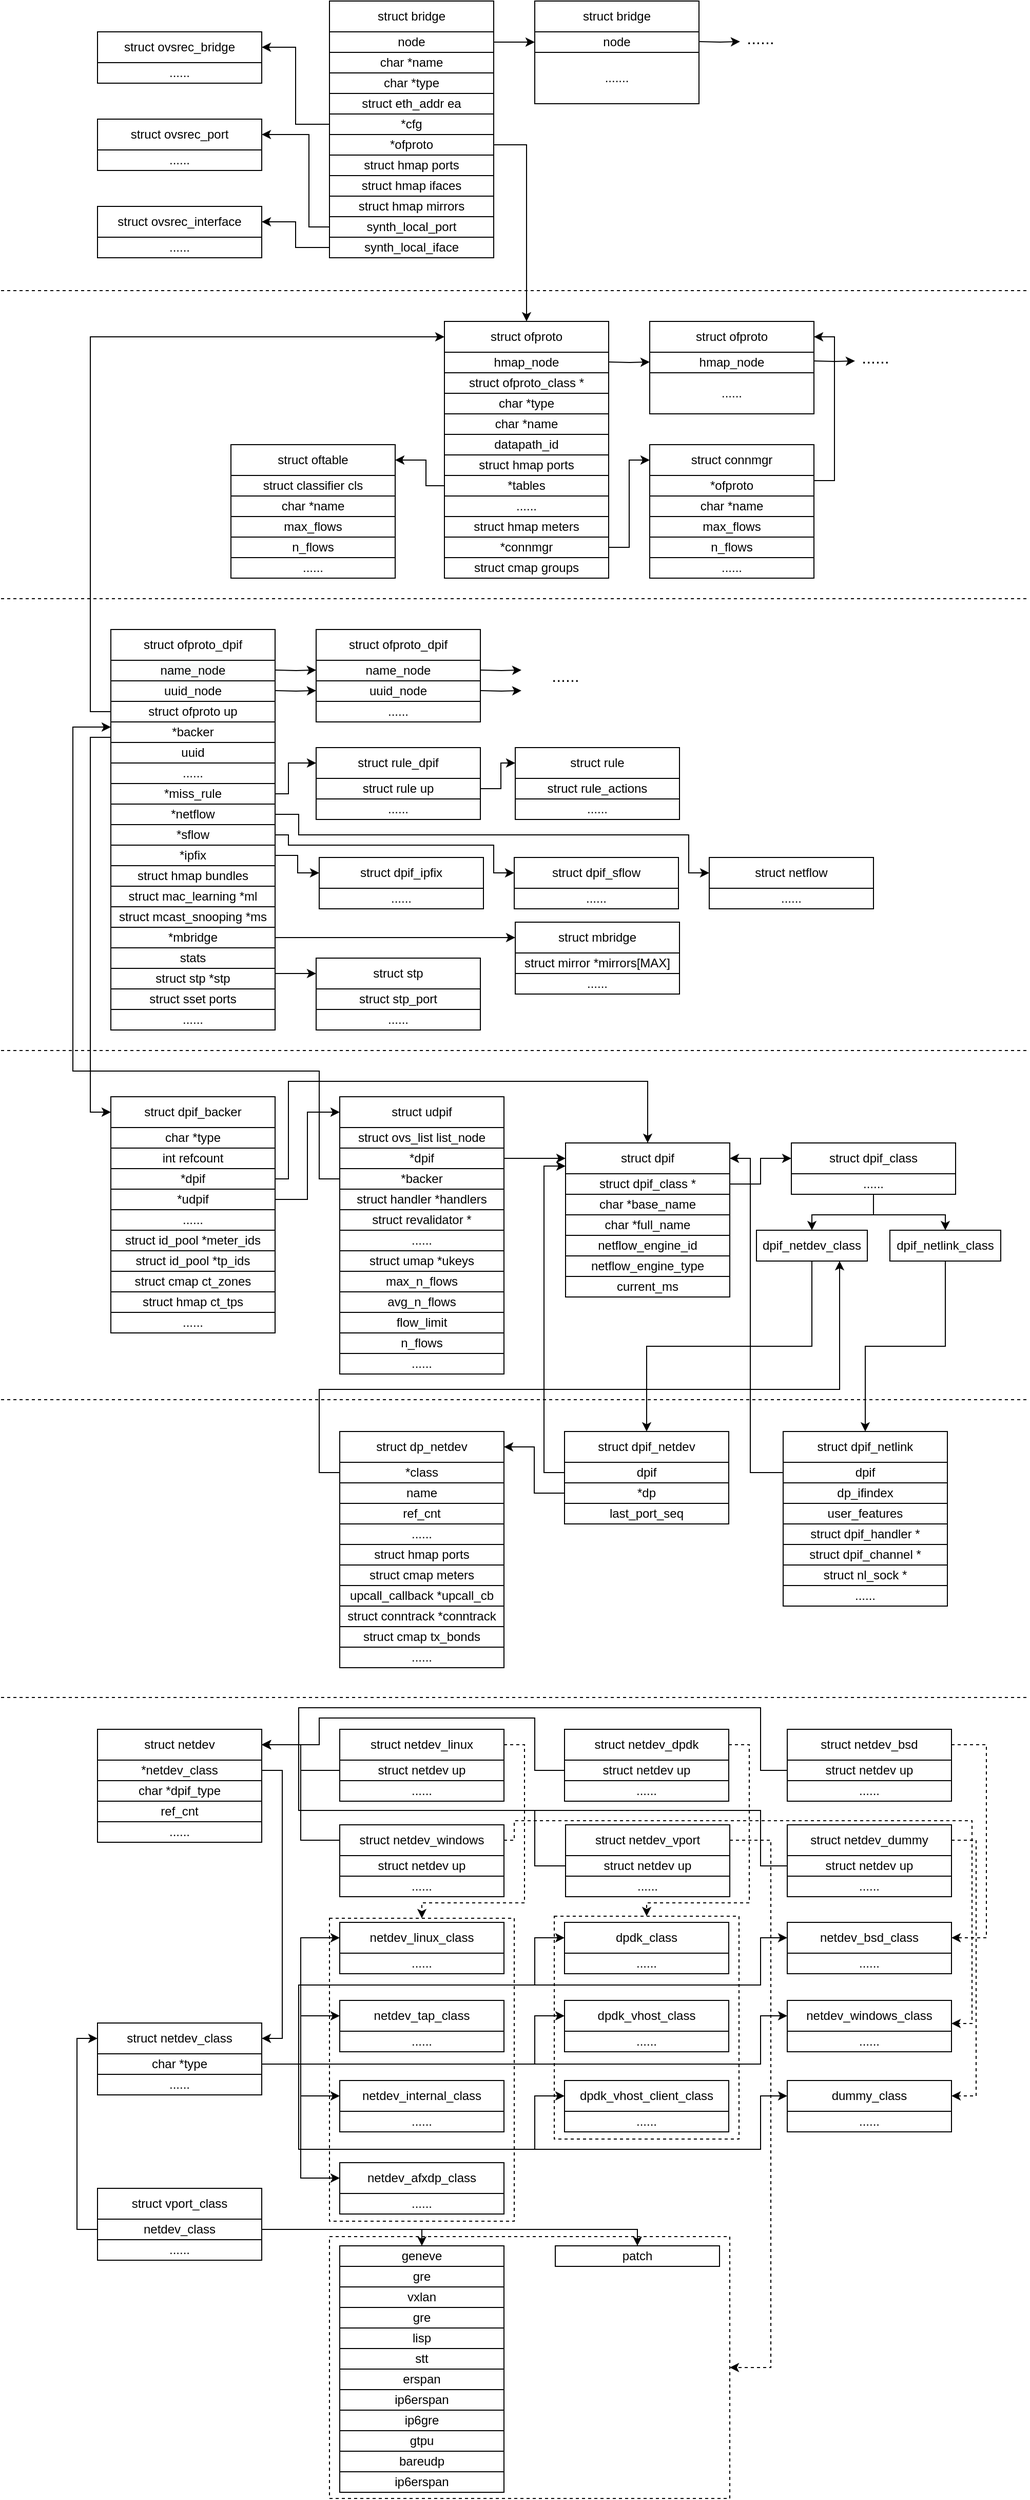 <mxfile version="15.5.8" type="github">
  <diagram id="LGq059AQPGrpc4HSdwXk" name="Page-1">
    <mxGraphModel dx="1865" dy="547" grid="1" gridSize="10" guides="1" tooltips="1" connect="1" arrows="1" fold="1" page="1" pageScale="1" pageWidth="827" pageHeight="1169" math="0" shadow="0">
      <root>
        <mxCell id="0" />
        <mxCell id="1" parent="0" />
        <mxCell id="Ef68fgs5h4j_hSDtG3T8-144" value="" style="rounded=0;whiteSpace=wrap;html=1;dashed=1;strokeWidth=1;" vertex="1" parent="1">
          <mxGeometry x="80" y="2255" width="390" height="255" as="geometry" />
        </mxCell>
        <mxCell id="Ef68fgs5h4j_hSDtG3T8-142" value="" style="rounded=0;whiteSpace=wrap;html=1;dashed=1;strokeWidth=1;" vertex="1" parent="1">
          <mxGeometry x="299" y="1943" width="180" height="217" as="geometry" />
        </mxCell>
        <mxCell id="Ef68fgs5h4j_hSDtG3T8-137" value="" style="rounded=0;whiteSpace=wrap;html=1;dashed=1;strokeWidth=1;" vertex="1" parent="1">
          <mxGeometry x="80" y="1945" width="180" height="295" as="geometry" />
        </mxCell>
        <mxCell id="pCUsaN8ie-l78svKAJLq-1" value="struct bridge" style="rounded=0;whiteSpace=wrap;html=1;" parent="1" vertex="1">
          <mxGeometry x="80" y="78" width="160" height="30" as="geometry" />
        </mxCell>
        <mxCell id="pCUsaN8ie-l78svKAJLq-16" value="" style="edgeStyle=orthogonalEdgeStyle;rounded=0;orthogonalLoop=1;jettySize=auto;html=1;" parent="1" source="pCUsaN8ie-l78svKAJLq-2" edge="1">
          <mxGeometry relative="1" as="geometry">
            <mxPoint x="280" y="118" as="targetPoint" />
          </mxGeometry>
        </mxCell>
        <mxCell id="pCUsaN8ie-l78svKAJLq-2" value="node" style="rounded=0;whiteSpace=wrap;html=1;" parent="1" vertex="1">
          <mxGeometry x="80" y="108" width="160" height="20" as="geometry" />
        </mxCell>
        <mxCell id="pCUsaN8ie-l78svKAJLq-3" value="char *name" style="rounded=0;whiteSpace=wrap;html=1;" parent="1" vertex="1">
          <mxGeometry x="80" y="128" width="160" height="20" as="geometry" />
        </mxCell>
        <mxCell id="pCUsaN8ie-l78svKAJLq-4" value="char *type" style="rounded=0;whiteSpace=wrap;html=1;" parent="1" vertex="1">
          <mxGeometry x="80" y="148" width="160" height="20" as="geometry" />
        </mxCell>
        <mxCell id="pCUsaN8ie-l78svKAJLq-5" value="struct eth_addr ea" style="rounded=0;whiteSpace=wrap;html=1;" parent="1" vertex="1">
          <mxGeometry x="80" y="168" width="160" height="20" as="geometry" />
        </mxCell>
        <mxCell id="pCUsaN8ie-l78svKAJLq-32" style="edgeStyle=orthogonalEdgeStyle;rounded=0;orthogonalLoop=1;jettySize=auto;html=1;exitX=0;exitY=0.5;exitDx=0;exitDy=0;fontSize=13;entryX=1;entryY=0.5;entryDx=0;entryDy=0;" parent="1" source="pCUsaN8ie-l78svKAJLq-6" target="pCUsaN8ie-l78svKAJLq-33" edge="1">
          <mxGeometry relative="1" as="geometry">
            <mxPoint x="30" y="198" as="targetPoint" />
          </mxGeometry>
        </mxCell>
        <mxCell id="pCUsaN8ie-l78svKAJLq-6" value="*cfg" style="rounded=0;whiteSpace=wrap;html=1;" parent="1" vertex="1">
          <mxGeometry x="80" y="188" width="160" height="20" as="geometry" />
        </mxCell>
        <mxCell id="pCUsaN8ie-l78svKAJLq-61" style="edgeStyle=orthogonalEdgeStyle;rounded=0;orthogonalLoop=1;jettySize=auto;html=1;exitX=1;exitY=0.5;exitDx=0;exitDy=0;fontSize=16;strokeWidth=1;" parent="1" source="pCUsaN8ie-l78svKAJLq-8" target="pCUsaN8ie-l78svKAJLq-45" edge="1">
          <mxGeometry relative="1" as="geometry">
            <mxPoint x="280" y="210" as="targetPoint" />
          </mxGeometry>
        </mxCell>
        <mxCell id="pCUsaN8ie-l78svKAJLq-8" value="*ofproto" style="rounded=0;whiteSpace=wrap;html=1;" parent="1" vertex="1">
          <mxGeometry x="80" y="208" width="160" height="20" as="geometry" />
        </mxCell>
        <mxCell id="pCUsaN8ie-l78svKAJLq-9" value="struct hmap ports" style="rounded=0;whiteSpace=wrap;html=1;" parent="1" vertex="1">
          <mxGeometry x="80" y="228" width="160" height="20" as="geometry" />
        </mxCell>
        <mxCell id="pCUsaN8ie-l78svKAJLq-10" value="struct hmap ifaces" style="rounded=0;whiteSpace=wrap;html=1;" parent="1" vertex="1">
          <mxGeometry x="80" y="248" width="160" height="20" as="geometry" />
        </mxCell>
        <mxCell id="pCUsaN8ie-l78svKAJLq-11" value="struct hmap mirrors" style="rounded=0;whiteSpace=wrap;html=1;" parent="1" vertex="1">
          <mxGeometry x="80" y="268" width="160" height="20" as="geometry" />
        </mxCell>
        <mxCell id="pCUsaN8ie-l78svKAJLq-39" style="edgeStyle=orthogonalEdgeStyle;rounded=0;orthogonalLoop=1;jettySize=auto;html=1;exitX=0;exitY=0.5;exitDx=0;exitDy=0;entryX=1;entryY=0.5;entryDx=0;entryDy=0;fontSize=13;" parent="1" source="pCUsaN8ie-l78svKAJLq-12" target="pCUsaN8ie-l78svKAJLq-37" edge="1">
          <mxGeometry relative="1" as="geometry">
            <Array as="points">
              <mxPoint x="60" y="298" />
              <mxPoint x="60" y="208" />
            </Array>
          </mxGeometry>
        </mxCell>
        <mxCell id="pCUsaN8ie-l78svKAJLq-12" value="synth_local_port" style="rounded=0;whiteSpace=wrap;html=1;" parent="1" vertex="1">
          <mxGeometry x="80" y="288" width="160" height="20" as="geometry" />
        </mxCell>
        <mxCell id="pCUsaN8ie-l78svKAJLq-13" value="&lt;span&gt;synth_local_iface&lt;/span&gt;" style="rounded=0;whiteSpace=wrap;html=1;" parent="1" vertex="1">
          <mxGeometry x="80" y="308" width="160" height="20" as="geometry" />
        </mxCell>
        <mxCell id="pCUsaN8ie-l78svKAJLq-42" style="edgeStyle=orthogonalEdgeStyle;rounded=0;orthogonalLoop=1;jettySize=auto;html=1;exitX=0;exitY=0.5;exitDx=0;exitDy=0;entryX=1;entryY=0.5;entryDx=0;entryDy=0;fontSize=13;" parent="1" source="pCUsaN8ie-l78svKAJLq-13" target="pCUsaN8ie-l78svKAJLq-40" edge="1">
          <mxGeometry relative="1" as="geometry" />
        </mxCell>
        <mxCell id="pCUsaN8ie-l78svKAJLq-17" value="struct bridge" style="rounded=0;whiteSpace=wrap;html=1;" parent="1" vertex="1">
          <mxGeometry x="280" y="78" width="160" height="30" as="geometry" />
        </mxCell>
        <mxCell id="pCUsaN8ie-l78svKAJLq-18" value="node" style="rounded=0;whiteSpace=wrap;html=1;" parent="1" vertex="1">
          <mxGeometry x="280" y="108" width="160" height="20" as="geometry" />
        </mxCell>
        <mxCell id="pCUsaN8ie-l78svKAJLq-19" value="......." style="rounded=0;whiteSpace=wrap;html=1;" parent="1" vertex="1">
          <mxGeometry x="280" y="128" width="160" height="50" as="geometry" />
        </mxCell>
        <mxCell id="pCUsaN8ie-l78svKAJLq-30" value="&lt;font style=&quot;font-size: 16px&quot;&gt;......&lt;/font&gt;" style="text;html=1;strokeColor=none;fillColor=none;align=center;verticalAlign=middle;whiteSpace=wrap;rounded=0;" parent="1" vertex="1">
          <mxGeometry x="470" y="99" width="60" height="30" as="geometry" />
        </mxCell>
        <mxCell id="pCUsaN8ie-l78svKAJLq-31" value="" style="edgeStyle=orthogonalEdgeStyle;rounded=0;orthogonalLoop=1;jettySize=auto;html=1;" parent="1" edge="1">
          <mxGeometry relative="1" as="geometry">
            <mxPoint x="440" y="117.5" as="sourcePoint" />
            <mxPoint x="480" y="117.5" as="targetPoint" />
          </mxGeometry>
        </mxCell>
        <mxCell id="pCUsaN8ie-l78svKAJLq-33" value="struct ovsrec_bridge" style="rounded=0;whiteSpace=wrap;html=1;" parent="1" vertex="1">
          <mxGeometry x="-146" y="108" width="160" height="30" as="geometry" />
        </mxCell>
        <mxCell id="pCUsaN8ie-l78svKAJLq-34" value="......" style="rounded=0;whiteSpace=wrap;html=1;" parent="1" vertex="1">
          <mxGeometry x="-146" y="138" width="160" height="20" as="geometry" />
        </mxCell>
        <mxCell id="pCUsaN8ie-l78svKAJLq-37" value="struct ovsrec_port" style="rounded=0;whiteSpace=wrap;html=1;" parent="1" vertex="1">
          <mxGeometry x="-146" y="193" width="160" height="30" as="geometry" />
        </mxCell>
        <mxCell id="pCUsaN8ie-l78svKAJLq-38" value="......" style="rounded=0;whiteSpace=wrap;html=1;" parent="1" vertex="1">
          <mxGeometry x="-146" y="223" width="160" height="20" as="geometry" />
        </mxCell>
        <mxCell id="pCUsaN8ie-l78svKAJLq-40" value="struct ovsrec_interface" style="rounded=0;whiteSpace=wrap;html=1;" parent="1" vertex="1">
          <mxGeometry x="-146" y="278" width="160" height="30" as="geometry" />
        </mxCell>
        <mxCell id="pCUsaN8ie-l78svKAJLq-41" value="......" style="rounded=0;whiteSpace=wrap;html=1;" parent="1" vertex="1">
          <mxGeometry x="-146" y="308" width="160" height="20" as="geometry" />
        </mxCell>
        <mxCell id="pCUsaN8ie-l78svKAJLq-44" value="" style="endArrow=none;dashed=1;html=1;strokeWidth=1;rounded=0;fontSize=16;" parent="1" edge="1">
          <mxGeometry width="50" height="50" relative="1" as="geometry">
            <mxPoint x="-240" y="360" as="sourcePoint" />
            <mxPoint x="760" y="360" as="targetPoint" />
          </mxGeometry>
        </mxCell>
        <mxCell id="pCUsaN8ie-l78svKAJLq-45" value="struct ofproto" style="rounded=0;whiteSpace=wrap;html=1;" parent="1" vertex="1">
          <mxGeometry x="192" y="390" width="160" height="30" as="geometry" />
        </mxCell>
        <mxCell id="pCUsaN8ie-l78svKAJLq-46" value="hmap_node" style="rounded=0;whiteSpace=wrap;html=1;" parent="1" vertex="1">
          <mxGeometry x="192" y="420" width="160" height="20" as="geometry" />
        </mxCell>
        <mxCell id="pCUsaN8ie-l78svKAJLq-47" value="struct ofproto" style="rounded=0;whiteSpace=wrap;html=1;" parent="1" vertex="1">
          <mxGeometry x="392" y="390" width="160" height="30" as="geometry" />
        </mxCell>
        <mxCell id="pCUsaN8ie-l78svKAJLq-48" value="hmap_node" style="rounded=0;whiteSpace=wrap;html=1;" parent="1" vertex="1">
          <mxGeometry x="392" y="420" width="160" height="20" as="geometry" />
        </mxCell>
        <mxCell id="pCUsaN8ie-l78svKAJLq-49" value="" style="edgeStyle=orthogonalEdgeStyle;rounded=0;orthogonalLoop=1;jettySize=auto;html=1;" parent="1" edge="1">
          <mxGeometry relative="1" as="geometry">
            <mxPoint x="352" y="429.5" as="sourcePoint" />
            <mxPoint x="392" y="429.5" as="targetPoint" />
          </mxGeometry>
        </mxCell>
        <mxCell id="pCUsaN8ie-l78svKAJLq-50" value="......" style="rounded=0;whiteSpace=wrap;html=1;" parent="1" vertex="1">
          <mxGeometry x="392" y="440" width="160" height="40" as="geometry" />
        </mxCell>
        <mxCell id="pCUsaN8ie-l78svKAJLq-51" value="struct ofproto_class *" style="rounded=0;whiteSpace=wrap;html=1;" parent="1" vertex="1">
          <mxGeometry x="192" y="440" width="160" height="20" as="geometry" />
        </mxCell>
        <mxCell id="pCUsaN8ie-l78svKAJLq-52" value="char *type" style="rounded=0;whiteSpace=wrap;html=1;" parent="1" vertex="1">
          <mxGeometry x="192" y="460" width="160" height="20" as="geometry" />
        </mxCell>
        <mxCell id="pCUsaN8ie-l78svKAJLq-53" value="char *name" style="rounded=0;whiteSpace=wrap;html=1;" parent="1" vertex="1">
          <mxGeometry x="192" y="480" width="160" height="20" as="geometry" />
        </mxCell>
        <mxCell id="pCUsaN8ie-l78svKAJLq-54" value="datapath_id" style="rounded=0;whiteSpace=wrap;html=1;" parent="1" vertex="1">
          <mxGeometry x="192" y="500" width="160" height="20" as="geometry" />
        </mxCell>
        <mxCell id="pCUsaN8ie-l78svKAJLq-55" value="&lt;span&gt;struct hmap ports&lt;/span&gt;" style="rounded=0;whiteSpace=wrap;html=1;" parent="1" vertex="1">
          <mxGeometry x="192" y="520" width="160" height="20" as="geometry" />
        </mxCell>
        <mxCell id="pCUsaN8ie-l78svKAJLq-69" style="edgeStyle=orthogonalEdgeStyle;rounded=0;orthogonalLoop=1;jettySize=auto;html=1;exitX=0;exitY=0.5;exitDx=0;exitDy=0;entryX=1;entryY=0.5;entryDx=0;entryDy=0;fontSize=16;strokeWidth=1;" parent="1" source="pCUsaN8ie-l78svKAJLq-56" target="pCUsaN8ie-l78svKAJLq-62" edge="1">
          <mxGeometry relative="1" as="geometry">
            <Array as="points">
              <mxPoint x="174" y="550" />
              <mxPoint x="174" y="525" />
            </Array>
          </mxGeometry>
        </mxCell>
        <mxCell id="pCUsaN8ie-l78svKAJLq-56" value="&lt;span&gt;*tables&lt;/span&gt;" style="rounded=0;whiteSpace=wrap;html=1;" parent="1" vertex="1">
          <mxGeometry x="192" y="540" width="160" height="20" as="geometry" />
        </mxCell>
        <mxCell id="pCUsaN8ie-l78svKAJLq-57" value="......" style="rounded=0;whiteSpace=wrap;html=1;" parent="1" vertex="1">
          <mxGeometry x="192" y="560" width="160" height="20" as="geometry" />
        </mxCell>
        <mxCell id="pCUsaN8ie-l78svKAJLq-58" value="struct hmap meters" style="rounded=0;whiteSpace=wrap;html=1;" parent="1" vertex="1">
          <mxGeometry x="192" y="580" width="160" height="20" as="geometry" />
        </mxCell>
        <mxCell id="pCUsaN8ie-l78svKAJLq-87" style="edgeStyle=orthogonalEdgeStyle;rounded=0;orthogonalLoop=1;jettySize=auto;html=1;exitX=1;exitY=0.5;exitDx=0;exitDy=0;entryX=0;entryY=0.5;entryDx=0;entryDy=0;fontSize=16;strokeWidth=1;" parent="1" source="pCUsaN8ie-l78svKAJLq-59" target="pCUsaN8ie-l78svKAJLq-70" edge="1">
          <mxGeometry relative="1" as="geometry" />
        </mxCell>
        <mxCell id="pCUsaN8ie-l78svKAJLq-59" value="*connmgr" style="rounded=0;whiteSpace=wrap;html=1;" parent="1" vertex="1">
          <mxGeometry x="192" y="600" width="160" height="20" as="geometry" />
        </mxCell>
        <mxCell id="pCUsaN8ie-l78svKAJLq-60" value="struct cmap groups" style="rounded=0;whiteSpace=wrap;html=1;" parent="1" vertex="1">
          <mxGeometry x="192" y="620" width="160" height="20" as="geometry" />
        </mxCell>
        <mxCell id="pCUsaN8ie-l78svKAJLq-62" value="struct oftable" style="rounded=0;whiteSpace=wrap;html=1;" parent="1" vertex="1">
          <mxGeometry x="-16" y="510" width="160" height="30" as="geometry" />
        </mxCell>
        <mxCell id="pCUsaN8ie-l78svKAJLq-63" value="struct classifier cls" style="rounded=0;whiteSpace=wrap;html=1;" parent="1" vertex="1">
          <mxGeometry x="-16" y="540" width="160" height="20" as="geometry" />
        </mxCell>
        <mxCell id="pCUsaN8ie-l78svKAJLq-65" value="char *name" style="rounded=0;whiteSpace=wrap;html=1;" parent="1" vertex="1">
          <mxGeometry x="-16" y="560" width="160" height="20" as="geometry" />
        </mxCell>
        <mxCell id="pCUsaN8ie-l78svKAJLq-66" value="max_flows" style="rounded=0;whiteSpace=wrap;html=1;" parent="1" vertex="1">
          <mxGeometry x="-16" y="580" width="160" height="20" as="geometry" />
        </mxCell>
        <mxCell id="pCUsaN8ie-l78svKAJLq-67" value="n_flows" style="rounded=0;whiteSpace=wrap;html=1;" parent="1" vertex="1">
          <mxGeometry x="-16" y="600" width="160" height="20" as="geometry" />
        </mxCell>
        <mxCell id="pCUsaN8ie-l78svKAJLq-68" value="......" style="rounded=0;whiteSpace=wrap;html=1;" parent="1" vertex="1">
          <mxGeometry x="-16" y="620" width="160" height="20" as="geometry" />
        </mxCell>
        <mxCell id="pCUsaN8ie-l78svKAJLq-70" value="struct connmgr" style="rounded=0;whiteSpace=wrap;html=1;" parent="1" vertex="1">
          <mxGeometry x="392" y="510" width="160" height="30" as="geometry" />
        </mxCell>
        <mxCell id="pCUsaN8ie-l78svKAJLq-88" style="edgeStyle=orthogonalEdgeStyle;rounded=0;orthogonalLoop=1;jettySize=auto;html=1;exitX=1;exitY=0.25;exitDx=0;exitDy=0;entryX=1;entryY=0.5;entryDx=0;entryDy=0;fontSize=16;strokeWidth=1;" parent="1" source="pCUsaN8ie-l78svKAJLq-71" target="pCUsaN8ie-l78svKAJLq-47" edge="1">
          <mxGeometry relative="1" as="geometry" />
        </mxCell>
        <mxCell id="pCUsaN8ie-l78svKAJLq-71" value="*ofproto" style="rounded=0;whiteSpace=wrap;html=1;" parent="1" vertex="1">
          <mxGeometry x="392" y="540" width="160" height="20" as="geometry" />
        </mxCell>
        <mxCell id="pCUsaN8ie-l78svKAJLq-72" value="char *name" style="rounded=0;whiteSpace=wrap;html=1;" parent="1" vertex="1">
          <mxGeometry x="392" y="560" width="160" height="20" as="geometry" />
        </mxCell>
        <mxCell id="pCUsaN8ie-l78svKAJLq-73" value="max_flows" style="rounded=0;whiteSpace=wrap;html=1;" parent="1" vertex="1">
          <mxGeometry x="392" y="580" width="160" height="20" as="geometry" />
        </mxCell>
        <mxCell id="pCUsaN8ie-l78svKAJLq-74" value="n_flows" style="rounded=0;whiteSpace=wrap;html=1;" parent="1" vertex="1">
          <mxGeometry x="392" y="600" width="160" height="20" as="geometry" />
        </mxCell>
        <mxCell id="pCUsaN8ie-l78svKAJLq-75" value="......" style="rounded=0;whiteSpace=wrap;html=1;" parent="1" vertex="1">
          <mxGeometry x="392" y="620" width="160" height="20" as="geometry" />
        </mxCell>
        <mxCell id="pCUsaN8ie-l78svKAJLq-89" value="" style="endArrow=none;dashed=1;html=1;strokeWidth=1;rounded=0;fontSize=16;" parent="1" edge="1">
          <mxGeometry width="50" height="50" relative="1" as="geometry">
            <mxPoint x="-240" y="660" as="sourcePoint" />
            <mxPoint x="760" y="660" as="targetPoint" />
          </mxGeometry>
        </mxCell>
        <mxCell id="pCUsaN8ie-l78svKAJLq-90" value="&lt;font style=&quot;font-size: 16px&quot;&gt;......&lt;/font&gt;" style="text;html=1;strokeColor=none;fillColor=none;align=center;verticalAlign=middle;whiteSpace=wrap;rounded=0;" parent="1" vertex="1">
          <mxGeometry x="582" y="410" width="60" height="30" as="geometry" />
        </mxCell>
        <mxCell id="pCUsaN8ie-l78svKAJLq-91" value="" style="edgeStyle=orthogonalEdgeStyle;rounded=0;orthogonalLoop=1;jettySize=auto;html=1;" parent="1" edge="1">
          <mxGeometry relative="1" as="geometry">
            <mxPoint x="552" y="428.5" as="sourcePoint" />
            <mxPoint x="592" y="428.5" as="targetPoint" />
          </mxGeometry>
        </mxCell>
        <mxCell id="pCUsaN8ie-l78svKAJLq-92" value="struct ofproto_dpif" style="rounded=0;whiteSpace=wrap;html=1;" parent="1" vertex="1">
          <mxGeometry x="-133" y="690" width="160" height="30" as="geometry" />
        </mxCell>
        <mxCell id="pCUsaN8ie-l78svKAJLq-93" value="&#xa;&#xa;&lt;span style=&quot;color: rgb(0, 0, 0); font-family: helvetica; font-size: 12px; font-style: normal; font-weight: 400; letter-spacing: normal; text-align: center; text-indent: 0px; text-transform: none; word-spacing: 0px; background-color: rgb(248, 249, 250); display: inline; float: none;&quot;&gt;name_node&lt;/span&gt;&#xa;&#xa;" style="rounded=0;whiteSpace=wrap;html=1;" parent="1" vertex="1">
          <mxGeometry x="-133" y="720" width="160" height="20" as="geometry" />
        </mxCell>
        <mxCell id="pCUsaN8ie-l78svKAJLq-94" value="uuid_node" style="rounded=0;whiteSpace=wrap;html=1;" parent="1" vertex="1">
          <mxGeometry x="-133" y="740" width="160" height="20" as="geometry" />
        </mxCell>
        <mxCell id="pCUsaN8ie-l78svKAJLq-117" style="edgeStyle=orthogonalEdgeStyle;rounded=0;orthogonalLoop=1;jettySize=auto;html=1;exitX=0;exitY=0.5;exitDx=0;exitDy=0;entryX=0;entryY=0.5;entryDx=0;entryDy=0;fontSize=16;strokeWidth=1;" parent="1" source="pCUsaN8ie-l78svKAJLq-95" target="pCUsaN8ie-l78svKAJLq-45" edge="1">
          <mxGeometry relative="1" as="geometry" />
        </mxCell>
        <mxCell id="pCUsaN8ie-l78svKAJLq-95" value="struct ofproto up" style="rounded=0;whiteSpace=wrap;html=1;" parent="1" vertex="1">
          <mxGeometry x="-133" y="760" width="160" height="20" as="geometry" />
        </mxCell>
        <mxCell id="pCUsaN8ie-l78svKAJLq-217" style="edgeStyle=orthogonalEdgeStyle;rounded=0;orthogonalLoop=1;jettySize=auto;html=1;exitX=0;exitY=0.75;exitDx=0;exitDy=0;entryX=0;entryY=0.5;entryDx=0;entryDy=0;fontSize=16;strokeWidth=1;" parent="1" source="pCUsaN8ie-l78svKAJLq-96" target="pCUsaN8ie-l78svKAJLq-155" edge="1">
          <mxGeometry relative="1" as="geometry" />
        </mxCell>
        <mxCell id="pCUsaN8ie-l78svKAJLq-96" value="*backer" style="rounded=0;whiteSpace=wrap;html=1;" parent="1" vertex="1">
          <mxGeometry x="-133" y="780" width="160" height="20" as="geometry" />
        </mxCell>
        <mxCell id="pCUsaN8ie-l78svKAJLq-97" value="uuid" style="rounded=0;whiteSpace=wrap;html=1;" parent="1" vertex="1">
          <mxGeometry x="-133" y="800" width="160" height="20" as="geometry" />
        </mxCell>
        <mxCell id="pCUsaN8ie-l78svKAJLq-98" value="......" style="rounded=0;whiteSpace=wrap;html=1;" parent="1" vertex="1">
          <mxGeometry x="-133" y="820" width="160" height="20" as="geometry" />
        </mxCell>
        <mxCell id="pCUsaN8ie-l78svKAJLq-130" style="edgeStyle=orthogonalEdgeStyle;rounded=0;orthogonalLoop=1;jettySize=auto;html=1;exitX=1;exitY=0.5;exitDx=0;exitDy=0;entryX=0;entryY=0.5;entryDx=0;entryDy=0;fontSize=16;strokeWidth=1;" parent="1" source="pCUsaN8ie-l78svKAJLq-99" target="pCUsaN8ie-l78svKAJLq-126" edge="1">
          <mxGeometry relative="1" as="geometry">
            <Array as="points">
              <mxPoint x="40" y="850" />
              <mxPoint x="40" y="820" />
            </Array>
          </mxGeometry>
        </mxCell>
        <mxCell id="pCUsaN8ie-l78svKAJLq-99" value="*miss_rule" style="rounded=0;whiteSpace=wrap;html=1;" parent="1" vertex="1">
          <mxGeometry x="-133" y="840" width="160" height="20" as="geometry" />
        </mxCell>
        <mxCell id="pCUsaN8ie-l78svKAJLq-138" style="edgeStyle=orthogonalEdgeStyle;rounded=0;orthogonalLoop=1;jettySize=auto;html=1;exitX=1;exitY=0.5;exitDx=0;exitDy=0;entryX=0;entryY=0.5;entryDx=0;entryDy=0;fontSize=16;strokeWidth=1;" parent="1" source="pCUsaN8ie-l78svKAJLq-100" target="pCUsaN8ie-l78svKAJLq-134" edge="1">
          <mxGeometry relative="1" as="geometry">
            <Array as="points">
              <mxPoint x="50" y="870" />
              <mxPoint x="50" y="890" />
              <mxPoint x="430" y="890" />
              <mxPoint x="430" y="927" />
            </Array>
          </mxGeometry>
        </mxCell>
        <mxCell id="pCUsaN8ie-l78svKAJLq-100" value="*netflow" style="rounded=0;whiteSpace=wrap;html=1;" parent="1" vertex="1">
          <mxGeometry x="-133" y="860" width="160" height="20" as="geometry" />
        </mxCell>
        <mxCell id="pCUsaN8ie-l78svKAJLq-139" style="edgeStyle=orthogonalEdgeStyle;rounded=0;orthogonalLoop=1;jettySize=auto;html=1;exitX=1;exitY=0.5;exitDx=0;exitDy=0;entryX=0;entryY=0.5;entryDx=0;entryDy=0;fontSize=16;strokeWidth=1;" parent="1" source="pCUsaN8ie-l78svKAJLq-101" target="pCUsaN8ie-l78svKAJLq-136" edge="1">
          <mxGeometry relative="1" as="geometry">
            <Array as="points">
              <mxPoint x="40" y="890" />
              <mxPoint x="40" y="900" />
              <mxPoint x="240" y="900" />
              <mxPoint x="240" y="927" />
            </Array>
          </mxGeometry>
        </mxCell>
        <mxCell id="pCUsaN8ie-l78svKAJLq-101" value="*sflow" style="rounded=0;whiteSpace=wrap;html=1;" parent="1" vertex="1">
          <mxGeometry x="-133" y="880" width="160" height="20" as="geometry" />
        </mxCell>
        <mxCell id="pCUsaN8ie-l78svKAJLq-140" style="edgeStyle=orthogonalEdgeStyle;rounded=0;orthogonalLoop=1;jettySize=auto;html=1;exitX=1;exitY=0.5;exitDx=0;exitDy=0;entryX=0;entryY=0.5;entryDx=0;entryDy=0;fontSize=16;strokeWidth=1;" parent="1" source="pCUsaN8ie-l78svKAJLq-102" target="pCUsaN8ie-l78svKAJLq-131" edge="1">
          <mxGeometry relative="1" as="geometry">
            <Array as="points">
              <mxPoint x="49" y="910" />
              <mxPoint x="49" y="927" />
            </Array>
          </mxGeometry>
        </mxCell>
        <mxCell id="pCUsaN8ie-l78svKAJLq-102" value="*ipfix" style="rounded=0;whiteSpace=wrap;html=1;" parent="1" vertex="1">
          <mxGeometry x="-133" y="900" width="160" height="20" as="geometry" />
        </mxCell>
        <mxCell id="pCUsaN8ie-l78svKAJLq-103" value="struct hmap bundles" style="rounded=0;whiteSpace=wrap;html=1;" parent="1" vertex="1">
          <mxGeometry x="-133" y="920" width="160" height="20" as="geometry" />
        </mxCell>
        <mxCell id="pCUsaN8ie-l78svKAJLq-104" value="struct ofproto_dpif" style="rounded=0;whiteSpace=wrap;html=1;" parent="1" vertex="1">
          <mxGeometry x="67" y="690" width="160" height="30" as="geometry" />
        </mxCell>
        <mxCell id="pCUsaN8ie-l78svKAJLq-105" value="name_node" style="rounded=0;whiteSpace=wrap;html=1;" parent="1" vertex="1">
          <mxGeometry x="67" y="720" width="160" height="20" as="geometry" />
        </mxCell>
        <mxCell id="pCUsaN8ie-l78svKAJLq-106" value="" style="edgeStyle=orthogonalEdgeStyle;rounded=0;orthogonalLoop=1;jettySize=auto;html=1;" parent="1" edge="1">
          <mxGeometry relative="1" as="geometry">
            <mxPoint x="27" y="729.5" as="sourcePoint" />
            <mxPoint x="67" y="729.5" as="targetPoint" />
          </mxGeometry>
        </mxCell>
        <mxCell id="pCUsaN8ie-l78svKAJLq-107" value="uuid_node" style="rounded=0;whiteSpace=wrap;html=1;" parent="1" vertex="1">
          <mxGeometry x="67" y="740" width="160" height="20" as="geometry" />
        </mxCell>
        <mxCell id="pCUsaN8ie-l78svKAJLq-108" value="......" style="rounded=0;whiteSpace=wrap;html=1;" parent="1" vertex="1">
          <mxGeometry x="67" y="760" width="160" height="20" as="geometry" />
        </mxCell>
        <mxCell id="pCUsaN8ie-l78svKAJLq-109" value="" style="edgeStyle=orthogonalEdgeStyle;rounded=0;orthogonalLoop=1;jettySize=auto;html=1;" parent="1" edge="1">
          <mxGeometry relative="1" as="geometry">
            <mxPoint x="27" y="749.5" as="sourcePoint" />
            <mxPoint x="67" y="749.5" as="targetPoint" />
          </mxGeometry>
        </mxCell>
        <mxCell id="pCUsaN8ie-l78svKAJLq-112" value="" style="edgeStyle=orthogonalEdgeStyle;rounded=0;orthogonalLoop=1;jettySize=auto;html=1;" parent="1" edge="1">
          <mxGeometry relative="1" as="geometry">
            <mxPoint x="227" y="729.5" as="sourcePoint" />
            <mxPoint x="267" y="729.5" as="targetPoint" />
          </mxGeometry>
        </mxCell>
        <mxCell id="pCUsaN8ie-l78svKAJLq-115" value="" style="edgeStyle=orthogonalEdgeStyle;rounded=0;orthogonalLoop=1;jettySize=auto;html=1;" parent="1" edge="1">
          <mxGeometry relative="1" as="geometry">
            <mxPoint x="227" y="749.5" as="sourcePoint" />
            <mxPoint x="267" y="749.5" as="targetPoint" />
          </mxGeometry>
        </mxCell>
        <mxCell id="pCUsaN8ie-l78svKAJLq-116" value="&lt;font style=&quot;font-size: 16px&quot;&gt;......&lt;/font&gt;" style="text;html=1;strokeColor=none;fillColor=none;align=center;verticalAlign=middle;whiteSpace=wrap;rounded=0;" parent="1" vertex="1">
          <mxGeometry x="280" y="720" width="60" height="30" as="geometry" />
        </mxCell>
        <mxCell id="pCUsaN8ie-l78svKAJLq-118" value="struct mac_learning *ml" style="rounded=0;whiteSpace=wrap;html=1;" parent="1" vertex="1">
          <mxGeometry x="-133" y="940" width="160" height="20" as="geometry" />
        </mxCell>
        <mxCell id="pCUsaN8ie-l78svKAJLq-119" value="struct mcast_snooping *ms" style="rounded=0;whiteSpace=wrap;html=1;" parent="1" vertex="1">
          <mxGeometry x="-133" y="960" width="160" height="20" as="geometry" />
        </mxCell>
        <mxCell id="pCUsaN8ie-l78svKAJLq-143" style="edgeStyle=orthogonalEdgeStyle;rounded=0;orthogonalLoop=1;jettySize=auto;html=1;exitX=1;exitY=0.5;exitDx=0;exitDy=0;entryX=0;entryY=0.5;entryDx=0;entryDy=0;fontSize=16;strokeWidth=1;" parent="1" source="pCUsaN8ie-l78svKAJLq-120" target="pCUsaN8ie-l78svKAJLq-141" edge="1">
          <mxGeometry relative="1" as="geometry" />
        </mxCell>
        <mxCell id="pCUsaN8ie-l78svKAJLq-120" value="*mbridge" style="rounded=0;whiteSpace=wrap;html=1;" parent="1" vertex="1">
          <mxGeometry x="-133" y="980" width="160" height="20" as="geometry" />
        </mxCell>
        <mxCell id="pCUsaN8ie-l78svKAJLq-121" value="stats" style="rounded=0;whiteSpace=wrap;html=1;" parent="1" vertex="1">
          <mxGeometry x="-133" y="1000" width="160" height="20" as="geometry" />
        </mxCell>
        <mxCell id="pCUsaN8ie-l78svKAJLq-154" style="edgeStyle=orthogonalEdgeStyle;rounded=0;orthogonalLoop=1;jettySize=auto;html=1;exitX=1;exitY=0.25;exitDx=0;exitDy=0;entryX=0;entryY=0.5;entryDx=0;entryDy=0;fontSize=16;strokeWidth=1;" parent="1" source="pCUsaN8ie-l78svKAJLq-122" target="pCUsaN8ie-l78svKAJLq-145" edge="1">
          <mxGeometry relative="1" as="geometry" />
        </mxCell>
        <mxCell id="pCUsaN8ie-l78svKAJLq-122" value="struct stp *stp" style="rounded=0;whiteSpace=wrap;html=1;" parent="1" vertex="1">
          <mxGeometry x="-133" y="1020" width="160" height="20" as="geometry" />
        </mxCell>
        <mxCell id="pCUsaN8ie-l78svKAJLq-123" value="struct sset ports" style="rounded=0;whiteSpace=wrap;html=1;" parent="1" vertex="1">
          <mxGeometry x="-133" y="1040" width="160" height="20" as="geometry" />
        </mxCell>
        <mxCell id="pCUsaN8ie-l78svKAJLq-124" value="......" style="rounded=0;whiteSpace=wrap;html=1;" parent="1" vertex="1">
          <mxGeometry x="-133" y="1060" width="160" height="20" as="geometry" />
        </mxCell>
        <mxCell id="pCUsaN8ie-l78svKAJLq-126" value="struct rule_dpif" style="rounded=0;whiteSpace=wrap;html=1;" parent="1" vertex="1">
          <mxGeometry x="67" y="805" width="160" height="30" as="geometry" />
        </mxCell>
        <mxCell id="pCUsaN8ie-l78svKAJLq-153" style="edgeStyle=orthogonalEdgeStyle;rounded=0;orthogonalLoop=1;jettySize=auto;html=1;exitX=1;exitY=0.5;exitDx=0;exitDy=0;entryX=0;entryY=0.5;entryDx=0;entryDy=0;fontSize=16;strokeWidth=1;" parent="1" source="pCUsaN8ie-l78svKAJLq-127" target="pCUsaN8ie-l78svKAJLq-150" edge="1">
          <mxGeometry relative="1" as="geometry" />
        </mxCell>
        <mxCell id="pCUsaN8ie-l78svKAJLq-127" value="struct rule up" style="rounded=0;whiteSpace=wrap;html=1;" parent="1" vertex="1">
          <mxGeometry x="67" y="835" width="160" height="20" as="geometry" />
        </mxCell>
        <mxCell id="pCUsaN8ie-l78svKAJLq-129" value="......" style="rounded=0;whiteSpace=wrap;html=1;" parent="1" vertex="1">
          <mxGeometry x="67" y="855" width="160" height="20" as="geometry" />
        </mxCell>
        <mxCell id="pCUsaN8ie-l78svKAJLq-131" value="struct dpif_ipfix" style="rounded=0;whiteSpace=wrap;html=1;" parent="1" vertex="1">
          <mxGeometry x="70" y="912" width="160" height="30" as="geometry" />
        </mxCell>
        <mxCell id="pCUsaN8ie-l78svKAJLq-133" value="......" style="rounded=0;whiteSpace=wrap;html=1;" parent="1" vertex="1">
          <mxGeometry x="70" y="942" width="160" height="20" as="geometry" />
        </mxCell>
        <mxCell id="pCUsaN8ie-l78svKAJLq-134" value="struct netflow" style="rounded=0;whiteSpace=wrap;html=1;" parent="1" vertex="1">
          <mxGeometry x="450" y="912" width="160" height="30" as="geometry" />
        </mxCell>
        <mxCell id="pCUsaN8ie-l78svKAJLq-135" value="......" style="rounded=0;whiteSpace=wrap;html=1;" parent="1" vertex="1">
          <mxGeometry x="450" y="942" width="160" height="20" as="geometry" />
        </mxCell>
        <mxCell id="pCUsaN8ie-l78svKAJLq-136" value="struct dpif_sflow" style="rounded=0;whiteSpace=wrap;html=1;" parent="1" vertex="1">
          <mxGeometry x="260" y="912" width="160" height="30" as="geometry" />
        </mxCell>
        <mxCell id="pCUsaN8ie-l78svKAJLq-137" value="......" style="rounded=0;whiteSpace=wrap;html=1;" parent="1" vertex="1">
          <mxGeometry x="260" y="942" width="160" height="20" as="geometry" />
        </mxCell>
        <mxCell id="pCUsaN8ie-l78svKAJLq-141" value="struct mbridge" style="rounded=0;whiteSpace=wrap;html=1;" parent="1" vertex="1">
          <mxGeometry x="261" y="975" width="160" height="30" as="geometry" />
        </mxCell>
        <mxCell id="pCUsaN8ie-l78svKAJLq-142" value="struct mirror *mirrors[MAX]" style="rounded=0;whiteSpace=wrap;html=1;" parent="1" vertex="1">
          <mxGeometry x="261" y="1005" width="160" height="20" as="geometry" />
        </mxCell>
        <mxCell id="pCUsaN8ie-l78svKAJLq-144" value="......" style="rounded=0;whiteSpace=wrap;html=1;" parent="1" vertex="1">
          <mxGeometry x="261" y="1025" width="160" height="20" as="geometry" />
        </mxCell>
        <mxCell id="pCUsaN8ie-l78svKAJLq-145" value="struct stp" style="rounded=0;whiteSpace=wrap;html=1;" parent="1" vertex="1">
          <mxGeometry x="67" y="1010" width="160" height="30" as="geometry" />
        </mxCell>
        <mxCell id="pCUsaN8ie-l78svKAJLq-146" value="struct stp_port" style="rounded=0;whiteSpace=wrap;html=1;" parent="1" vertex="1">
          <mxGeometry x="67" y="1040" width="160" height="20" as="geometry" />
        </mxCell>
        <mxCell id="pCUsaN8ie-l78svKAJLq-147" value="......" style="rounded=0;whiteSpace=wrap;html=1;" parent="1" vertex="1">
          <mxGeometry x="67" y="1060" width="160" height="20" as="geometry" />
        </mxCell>
        <mxCell id="pCUsaN8ie-l78svKAJLq-150" value="struct rule" style="rounded=0;whiteSpace=wrap;html=1;" parent="1" vertex="1">
          <mxGeometry x="261" y="805" width="160" height="30" as="geometry" />
        </mxCell>
        <mxCell id="pCUsaN8ie-l78svKAJLq-151" value="struct rule_actions" style="rounded=0;whiteSpace=wrap;html=1;" parent="1" vertex="1">
          <mxGeometry x="261" y="835" width="160" height="20" as="geometry" />
        </mxCell>
        <mxCell id="pCUsaN8ie-l78svKAJLq-152" value="......" style="rounded=0;whiteSpace=wrap;html=1;" parent="1" vertex="1">
          <mxGeometry x="261" y="855" width="160" height="20" as="geometry" />
        </mxCell>
        <mxCell id="pCUsaN8ie-l78svKAJLq-155" value="struct dpif_backer" style="rounded=0;whiteSpace=wrap;html=1;" parent="1" vertex="1">
          <mxGeometry x="-133" y="1145" width="160" height="30" as="geometry" />
        </mxCell>
        <mxCell id="pCUsaN8ie-l78svKAJLq-156" value="char *type" style="rounded=0;whiteSpace=wrap;html=1;" parent="1" vertex="1">
          <mxGeometry x="-133" y="1175" width="160" height="20" as="geometry" />
        </mxCell>
        <mxCell id="pCUsaN8ie-l78svKAJLq-157" value="int refcount" style="rounded=0;whiteSpace=wrap;html=1;" parent="1" vertex="1">
          <mxGeometry x="-133" y="1195" width="160" height="20" as="geometry" />
        </mxCell>
        <mxCell id="pCUsaN8ie-l78svKAJLq-220" style="edgeStyle=orthogonalEdgeStyle;rounded=0;orthogonalLoop=1;jettySize=auto;html=1;exitX=1;exitY=0.5;exitDx=0;exitDy=0;entryX=0.5;entryY=0;entryDx=0;entryDy=0;fontSize=16;strokeWidth=1;" parent="1" source="pCUsaN8ie-l78svKAJLq-158" target="pCUsaN8ie-l78svKAJLq-187" edge="1">
          <mxGeometry relative="1" as="geometry">
            <Array as="points">
              <mxPoint x="40" y="1225" />
              <mxPoint x="40" y="1130" />
              <mxPoint x="390" y="1130" />
            </Array>
          </mxGeometry>
        </mxCell>
        <mxCell id="pCUsaN8ie-l78svKAJLq-158" value="*dpif" style="rounded=0;whiteSpace=wrap;html=1;" parent="1" vertex="1">
          <mxGeometry x="-133" y="1215" width="160" height="20" as="geometry" />
        </mxCell>
        <mxCell id="pCUsaN8ie-l78svKAJLq-219" style="edgeStyle=orthogonalEdgeStyle;rounded=0;orthogonalLoop=1;jettySize=auto;html=1;exitX=1;exitY=0.5;exitDx=0;exitDy=0;entryX=0;entryY=0.5;entryDx=0;entryDy=0;fontSize=16;strokeWidth=1;" parent="1" source="pCUsaN8ie-l78svKAJLq-159" target="pCUsaN8ie-l78svKAJLq-200" edge="1">
          <mxGeometry relative="1" as="geometry" />
        </mxCell>
        <mxCell id="pCUsaN8ie-l78svKAJLq-159" value="*udpif" style="rounded=0;whiteSpace=wrap;html=1;" parent="1" vertex="1">
          <mxGeometry x="-133" y="1235" width="160" height="20" as="geometry" />
        </mxCell>
        <mxCell id="pCUsaN8ie-l78svKAJLq-160" value="......" style="rounded=0;whiteSpace=wrap;html=1;" parent="1" vertex="1">
          <mxGeometry x="-133" y="1255" width="160" height="20" as="geometry" />
        </mxCell>
        <mxCell id="pCUsaN8ie-l78svKAJLq-161" value="struct id_pool *meter_ids" style="rounded=0;whiteSpace=wrap;html=1;" parent="1" vertex="1">
          <mxGeometry x="-133" y="1275" width="160" height="20" as="geometry" />
        </mxCell>
        <mxCell id="pCUsaN8ie-l78svKAJLq-162" value="struct id_pool *tp_ids" style="rounded=0;whiteSpace=wrap;html=1;" parent="1" vertex="1">
          <mxGeometry x="-133" y="1295" width="160" height="20" as="geometry" />
        </mxCell>
        <mxCell id="pCUsaN8ie-l78svKAJLq-163" value="struct cmap ct_zones" style="rounded=0;whiteSpace=wrap;html=1;" parent="1" vertex="1">
          <mxGeometry x="-133" y="1315" width="160" height="20" as="geometry" />
        </mxCell>
        <mxCell id="pCUsaN8ie-l78svKAJLq-164" value="struct hmap ct_tps" style="rounded=0;whiteSpace=wrap;html=1;" parent="1" vertex="1">
          <mxGeometry x="-133" y="1335" width="160" height="20" as="geometry" />
        </mxCell>
        <mxCell id="pCUsaN8ie-l78svKAJLq-165" value="......" style="rounded=0;whiteSpace=wrap;html=1;" parent="1" vertex="1">
          <mxGeometry x="-133" y="1355" width="160" height="20" as="geometry" />
        </mxCell>
        <mxCell id="pCUsaN8ie-l78svKAJLq-175" value="" style="endArrow=none;dashed=1;html=1;strokeWidth=1;rounded=0;fontSize=16;" parent="1" edge="1">
          <mxGeometry width="50" height="50" relative="1" as="geometry">
            <mxPoint x="-240" y="1100" as="sourcePoint" />
            <mxPoint x="760" y="1100" as="targetPoint" />
          </mxGeometry>
        </mxCell>
        <mxCell id="pCUsaN8ie-l78svKAJLq-187" value="struct dpif" style="rounded=0;whiteSpace=wrap;html=1;" parent="1" vertex="1">
          <mxGeometry x="310" y="1190" width="160" height="30" as="geometry" />
        </mxCell>
        <mxCell id="pCUsaN8ie-l78svKAJLq-224" style="edgeStyle=orthogonalEdgeStyle;rounded=0;orthogonalLoop=1;jettySize=auto;html=1;exitX=1;exitY=0.5;exitDx=0;exitDy=0;entryX=0;entryY=0.5;entryDx=0;entryDy=0;fontSize=16;strokeWidth=1;" parent="1" source="pCUsaN8ie-l78svKAJLq-188" target="pCUsaN8ie-l78svKAJLq-222" edge="1">
          <mxGeometry relative="1" as="geometry" />
        </mxCell>
        <mxCell id="pCUsaN8ie-l78svKAJLq-188" value="struct dpif_class *" style="rounded=0;whiteSpace=wrap;html=1;" parent="1" vertex="1">
          <mxGeometry x="310" y="1220" width="160" height="20" as="geometry" />
        </mxCell>
        <mxCell id="pCUsaN8ie-l78svKAJLq-189" value="char *base_name" style="rounded=0;whiteSpace=wrap;html=1;" parent="1" vertex="1">
          <mxGeometry x="310" y="1240" width="160" height="20" as="geometry" />
        </mxCell>
        <mxCell id="pCUsaN8ie-l78svKAJLq-190" value="char *full_name" style="rounded=0;whiteSpace=wrap;html=1;" parent="1" vertex="1">
          <mxGeometry x="310" y="1260" width="160" height="20" as="geometry" />
        </mxCell>
        <mxCell id="pCUsaN8ie-l78svKAJLq-191" value="netflow_engine_id" style="rounded=0;whiteSpace=wrap;html=1;" parent="1" vertex="1">
          <mxGeometry x="310" y="1280" width="160" height="20" as="geometry" />
        </mxCell>
        <mxCell id="pCUsaN8ie-l78svKAJLq-192" value="netflow_engine_type" style="rounded=0;whiteSpace=wrap;html=1;" parent="1" vertex="1">
          <mxGeometry x="310" y="1300" width="160" height="20" as="geometry" />
        </mxCell>
        <mxCell id="pCUsaN8ie-l78svKAJLq-193" value="current_ms" style="rounded=0;whiteSpace=wrap;html=1;" parent="1" vertex="1">
          <mxGeometry x="310" y="1320" width="160" height="20" as="geometry" />
        </mxCell>
        <mxCell id="pCUsaN8ie-l78svKAJLq-200" value="struct udpif" style="rounded=0;whiteSpace=wrap;html=1;" parent="1" vertex="1">
          <mxGeometry x="90" y="1145" width="160" height="30" as="geometry" />
        </mxCell>
        <mxCell id="pCUsaN8ie-l78svKAJLq-201" value="struct ovs_list list_node" style="rounded=0;whiteSpace=wrap;html=1;" parent="1" vertex="1">
          <mxGeometry x="90" y="1175" width="160" height="20" as="geometry" />
        </mxCell>
        <mxCell id="pCUsaN8ie-l78svKAJLq-215" style="edgeStyle=orthogonalEdgeStyle;rounded=0;orthogonalLoop=1;jettySize=auto;html=1;exitX=1;exitY=0.5;exitDx=0;exitDy=0;entryX=0;entryY=0.5;entryDx=0;entryDy=0;fontSize=16;strokeWidth=1;" parent="1" source="pCUsaN8ie-l78svKAJLq-202" target="pCUsaN8ie-l78svKAJLq-187" edge="1">
          <mxGeometry relative="1" as="geometry" />
        </mxCell>
        <mxCell id="pCUsaN8ie-l78svKAJLq-202" value="*dpif" style="rounded=0;whiteSpace=wrap;html=1;" parent="1" vertex="1">
          <mxGeometry x="90" y="1195" width="160" height="20" as="geometry" />
        </mxCell>
        <mxCell id="pCUsaN8ie-l78svKAJLq-221" style="edgeStyle=orthogonalEdgeStyle;rounded=0;orthogonalLoop=1;jettySize=auto;html=1;exitX=0;exitY=0.5;exitDx=0;exitDy=0;fontSize=16;strokeWidth=1;entryX=0;entryY=0.25;entryDx=0;entryDy=0;" parent="1" source="pCUsaN8ie-l78svKAJLq-203" target="pCUsaN8ie-l78svKAJLq-96" edge="1">
          <mxGeometry relative="1" as="geometry">
            <mxPoint x="-190" y="778.118" as="targetPoint" />
            <Array as="points">
              <mxPoint x="70" y="1225" />
              <mxPoint x="70" y="1120" />
              <mxPoint x="-170" y="1120" />
              <mxPoint x="-170" y="785" />
            </Array>
          </mxGeometry>
        </mxCell>
        <mxCell id="pCUsaN8ie-l78svKAJLq-203" value="*backer" style="rounded=0;whiteSpace=wrap;html=1;" parent="1" vertex="1">
          <mxGeometry x="90" y="1215" width="160" height="20" as="geometry" />
        </mxCell>
        <mxCell id="pCUsaN8ie-l78svKAJLq-204" value="struct handler *handlers" style="rounded=0;whiteSpace=wrap;html=1;" parent="1" vertex="1">
          <mxGeometry x="90" y="1235" width="160" height="20" as="geometry" />
        </mxCell>
        <mxCell id="pCUsaN8ie-l78svKAJLq-205" value="struct revalidator *" style="rounded=0;whiteSpace=wrap;html=1;" parent="1" vertex="1">
          <mxGeometry x="90" y="1255" width="160" height="20" as="geometry" />
        </mxCell>
        <mxCell id="pCUsaN8ie-l78svKAJLq-206" value="......" style="rounded=0;whiteSpace=wrap;html=1;" parent="1" vertex="1">
          <mxGeometry x="90" y="1275" width="160" height="20" as="geometry" />
        </mxCell>
        <mxCell id="pCUsaN8ie-l78svKAJLq-207" value="struct umap *ukeys" style="rounded=0;whiteSpace=wrap;html=1;" parent="1" vertex="1">
          <mxGeometry x="90" y="1295" width="160" height="20" as="geometry" />
        </mxCell>
        <mxCell id="pCUsaN8ie-l78svKAJLq-208" value="max_n_flows" style="rounded=0;whiteSpace=wrap;html=1;" parent="1" vertex="1">
          <mxGeometry x="90" y="1315" width="160" height="20" as="geometry" />
        </mxCell>
        <mxCell id="pCUsaN8ie-l78svKAJLq-209" value="avg_n_flows" style="rounded=0;whiteSpace=wrap;html=1;" parent="1" vertex="1">
          <mxGeometry x="90" y="1335" width="160" height="20" as="geometry" />
        </mxCell>
        <mxCell id="pCUsaN8ie-l78svKAJLq-210" value="flow_limit" style="rounded=0;whiteSpace=wrap;html=1;" parent="1" vertex="1">
          <mxGeometry x="90" y="1355" width="160" height="20" as="geometry" />
        </mxCell>
        <mxCell id="pCUsaN8ie-l78svKAJLq-213" value="n_flows" style="rounded=0;whiteSpace=wrap;html=1;" parent="1" vertex="1">
          <mxGeometry x="90" y="1375" width="160" height="20" as="geometry" />
        </mxCell>
        <mxCell id="pCUsaN8ie-l78svKAJLq-214" value="......" style="rounded=0;whiteSpace=wrap;html=1;" parent="1" vertex="1">
          <mxGeometry x="90" y="1395" width="160" height="20" as="geometry" />
        </mxCell>
        <mxCell id="pCUsaN8ie-l78svKAJLq-222" value="struct dpif_class" style="rounded=0;whiteSpace=wrap;html=1;" parent="1" vertex="1">
          <mxGeometry x="530" y="1190" width="160" height="30" as="geometry" />
        </mxCell>
        <mxCell id="pCUsaN8ie-l78svKAJLq-243" style="edgeStyle=orthogonalEdgeStyle;rounded=0;orthogonalLoop=1;jettySize=auto;html=1;exitX=0.5;exitY=1;exitDx=0;exitDy=0;entryX=0.5;entryY=0;entryDx=0;entryDy=0;fontSize=16;strokeWidth=1;" parent="1" source="pCUsaN8ie-l78svKAJLq-223" target="pCUsaN8ie-l78svKAJLq-240" edge="1">
          <mxGeometry relative="1" as="geometry" />
        </mxCell>
        <mxCell id="pCUsaN8ie-l78svKAJLq-244" style="edgeStyle=orthogonalEdgeStyle;rounded=0;orthogonalLoop=1;jettySize=auto;html=1;exitX=0.5;exitY=1;exitDx=0;exitDy=0;entryX=0.5;entryY=0;entryDx=0;entryDy=0;fontSize=16;strokeWidth=1;" parent="1" source="pCUsaN8ie-l78svKAJLq-223" target="pCUsaN8ie-l78svKAJLq-242" edge="1">
          <mxGeometry relative="1" as="geometry" />
        </mxCell>
        <mxCell id="pCUsaN8ie-l78svKAJLq-223" value="......" style="rounded=0;whiteSpace=wrap;html=1;" parent="1" vertex="1">
          <mxGeometry x="530" y="1220" width="160" height="20" as="geometry" />
        </mxCell>
        <mxCell id="pCUsaN8ie-l78svKAJLq-225" value="" style="endArrow=none;dashed=1;html=1;strokeWidth=1;rounded=0;fontSize=16;" parent="1" edge="1">
          <mxGeometry width="50" height="50" relative="1" as="geometry">
            <mxPoint x="-240" y="1440" as="sourcePoint" />
            <mxPoint x="760" y="1440" as="targetPoint" />
          </mxGeometry>
        </mxCell>
        <mxCell id="pCUsaN8ie-l78svKAJLq-226" value="struct dpif_netdev" style="rounded=0;whiteSpace=wrap;html=1;" parent="1" vertex="1">
          <mxGeometry x="309" y="1471" width="160" height="30" as="geometry" />
        </mxCell>
        <mxCell id="pCUsaN8ie-l78svKAJLq-245" style="edgeStyle=orthogonalEdgeStyle;rounded=0;orthogonalLoop=1;jettySize=auto;html=1;exitX=0;exitY=0.5;exitDx=0;exitDy=0;entryX=0;entryY=0.75;entryDx=0;entryDy=0;fontSize=16;strokeWidth=1;" parent="1" source="pCUsaN8ie-l78svKAJLq-227" target="pCUsaN8ie-l78svKAJLq-187" edge="1">
          <mxGeometry relative="1" as="geometry" />
        </mxCell>
        <mxCell id="pCUsaN8ie-l78svKAJLq-227" value="dpif" style="rounded=0;whiteSpace=wrap;html=1;" parent="1" vertex="1">
          <mxGeometry x="309" y="1501" width="160" height="20" as="geometry" />
        </mxCell>
        <mxCell id="Ef68fgs5h4j_hSDtG3T8-12" style="edgeStyle=orthogonalEdgeStyle;rounded=0;orthogonalLoop=1;jettySize=auto;html=1;exitX=0;exitY=0.5;exitDx=0;exitDy=0;entryX=1;entryY=0.5;entryDx=0;entryDy=0;" edge="1" parent="1" source="pCUsaN8ie-l78svKAJLq-228" target="Ef68fgs5h4j_hSDtG3T8-1">
          <mxGeometry relative="1" as="geometry" />
        </mxCell>
        <mxCell id="pCUsaN8ie-l78svKAJLq-228" value="*dp" style="rounded=0;whiteSpace=wrap;html=1;" parent="1" vertex="1">
          <mxGeometry x="309" y="1521" width="160" height="20" as="geometry" />
        </mxCell>
        <mxCell id="pCUsaN8ie-l78svKAJLq-229" value="last_port_seq" style="rounded=0;whiteSpace=wrap;html=1;" parent="1" vertex="1">
          <mxGeometry x="309" y="1541" width="160" height="20" as="geometry" />
        </mxCell>
        <mxCell id="pCUsaN8ie-l78svKAJLq-233" value="struct dpif_netlink" style="rounded=0;whiteSpace=wrap;html=1;" parent="1" vertex="1">
          <mxGeometry x="522" y="1471" width="160" height="30" as="geometry" />
        </mxCell>
        <mxCell id="pCUsaN8ie-l78svKAJLq-246" style="edgeStyle=orthogonalEdgeStyle;rounded=0;orthogonalLoop=1;jettySize=auto;html=1;exitX=0;exitY=0.5;exitDx=0;exitDy=0;entryX=1;entryY=0.5;entryDx=0;entryDy=0;fontSize=16;strokeWidth=1;" parent="1" source="pCUsaN8ie-l78svKAJLq-234" target="pCUsaN8ie-l78svKAJLq-187" edge="1">
          <mxGeometry relative="1" as="geometry">
            <Array as="points">
              <mxPoint x="490" y="1511" />
              <mxPoint x="490" y="1205" />
            </Array>
          </mxGeometry>
        </mxCell>
        <mxCell id="pCUsaN8ie-l78svKAJLq-234" value="dpif" style="rounded=0;whiteSpace=wrap;html=1;" parent="1" vertex="1">
          <mxGeometry x="522" y="1501" width="160" height="20" as="geometry" />
        </mxCell>
        <mxCell id="pCUsaN8ie-l78svKAJLq-235" value="dp_ifindex" style="rounded=0;whiteSpace=wrap;html=1;" parent="1" vertex="1">
          <mxGeometry x="522" y="1521" width="160" height="20" as="geometry" />
        </mxCell>
        <mxCell id="pCUsaN8ie-l78svKAJLq-236" value="user_features" style="rounded=0;whiteSpace=wrap;html=1;" parent="1" vertex="1">
          <mxGeometry x="522" y="1541" width="160" height="20" as="geometry" />
        </mxCell>
        <mxCell id="pCUsaN8ie-l78svKAJLq-237" value="struct dpif_handler *" style="rounded=0;whiteSpace=wrap;html=1;" parent="1" vertex="1">
          <mxGeometry x="522" y="1561" width="160" height="20" as="geometry" />
        </mxCell>
        <mxCell id="pCUsaN8ie-l78svKAJLq-238" value="struct dpif_channel *" style="rounded=0;whiteSpace=wrap;html=1;" parent="1" vertex="1">
          <mxGeometry x="522" y="1581" width="160" height="20" as="geometry" />
        </mxCell>
        <mxCell id="pCUsaN8ie-l78svKAJLq-239" value="struct nl_sock *" style="rounded=0;whiteSpace=wrap;html=1;" parent="1" vertex="1">
          <mxGeometry x="522" y="1601" width="160" height="20" as="geometry" />
        </mxCell>
        <mxCell id="pCUsaN8ie-l78svKAJLq-247" style="edgeStyle=orthogonalEdgeStyle;rounded=0;orthogonalLoop=1;jettySize=auto;html=1;exitX=0.5;exitY=1;exitDx=0;exitDy=0;fontSize=16;strokeWidth=1;" parent="1" source="pCUsaN8ie-l78svKAJLq-240" target="pCUsaN8ie-l78svKAJLq-226" edge="1">
          <mxGeometry relative="1" as="geometry" />
        </mxCell>
        <mxCell id="pCUsaN8ie-l78svKAJLq-240" value="dpif_netdev_class" style="rounded=0;whiteSpace=wrap;html=1;" parent="1" vertex="1">
          <mxGeometry x="496" y="1275" width="108" height="30" as="geometry" />
        </mxCell>
        <mxCell id="pCUsaN8ie-l78svKAJLq-248" style="edgeStyle=orthogonalEdgeStyle;rounded=0;orthogonalLoop=1;jettySize=auto;html=1;exitX=0.5;exitY=1;exitDx=0;exitDy=0;entryX=0.5;entryY=0;entryDx=0;entryDy=0;fontSize=16;strokeWidth=1;" parent="1" source="pCUsaN8ie-l78svKAJLq-242" target="pCUsaN8ie-l78svKAJLq-233" edge="1">
          <mxGeometry relative="1" as="geometry" />
        </mxCell>
        <mxCell id="pCUsaN8ie-l78svKAJLq-242" value="dpif_netlink_class" style="rounded=0;whiteSpace=wrap;html=1;" parent="1" vertex="1">
          <mxGeometry x="626" y="1275" width="108" height="30" as="geometry" />
        </mxCell>
        <mxCell id="Ef68fgs5h4j_hSDtG3T8-1" value="struct dp_netdev" style="rounded=0;whiteSpace=wrap;html=1;" vertex="1" parent="1">
          <mxGeometry x="90" y="1471" width="160" height="30" as="geometry" />
        </mxCell>
        <mxCell id="Ef68fgs5h4j_hSDtG3T8-14" style="edgeStyle=orthogonalEdgeStyle;rounded=0;orthogonalLoop=1;jettySize=auto;html=1;exitX=0;exitY=0.25;exitDx=0;exitDy=0;entryX=0.75;entryY=1;entryDx=0;entryDy=0;" edge="1" parent="1" source="Ef68fgs5h4j_hSDtG3T8-2" target="pCUsaN8ie-l78svKAJLq-240">
          <mxGeometry relative="1" as="geometry">
            <Array as="points">
              <mxPoint x="90" y="1511" />
              <mxPoint x="70" y="1511" />
              <mxPoint x="70" y="1430" />
              <mxPoint x="577" y="1430" />
            </Array>
          </mxGeometry>
        </mxCell>
        <mxCell id="Ef68fgs5h4j_hSDtG3T8-2" value="*class" style="rounded=0;whiteSpace=wrap;html=1;" vertex="1" parent="1">
          <mxGeometry x="90" y="1501" width="160" height="20" as="geometry" />
        </mxCell>
        <mxCell id="Ef68fgs5h4j_hSDtG3T8-3" value="name" style="rounded=0;whiteSpace=wrap;html=1;" vertex="1" parent="1">
          <mxGeometry x="90" y="1521" width="160" height="20" as="geometry" />
        </mxCell>
        <mxCell id="Ef68fgs5h4j_hSDtG3T8-4" value="ref_cnt" style="rounded=0;whiteSpace=wrap;html=1;" vertex="1" parent="1">
          <mxGeometry x="90" y="1541" width="160" height="20" as="geometry" />
        </mxCell>
        <mxCell id="Ef68fgs5h4j_hSDtG3T8-5" value="struct hmap ports" style="rounded=0;whiteSpace=wrap;html=1;" vertex="1" parent="1">
          <mxGeometry x="90" y="1581" width="160" height="20" as="geometry" />
        </mxCell>
        <mxCell id="Ef68fgs5h4j_hSDtG3T8-6" value="struct cmap meters" style="rounded=0;whiteSpace=wrap;html=1;" vertex="1" parent="1">
          <mxGeometry x="90" y="1601" width="160" height="20" as="geometry" />
        </mxCell>
        <mxCell id="Ef68fgs5h4j_hSDtG3T8-7" value="upcall_callback *upcall_cb" style="rounded=0;whiteSpace=wrap;html=1;" vertex="1" parent="1">
          <mxGeometry x="90" y="1621" width="160" height="20" as="geometry" />
        </mxCell>
        <mxCell id="Ef68fgs5h4j_hSDtG3T8-8" value="......" style="rounded=0;whiteSpace=wrap;html=1;" vertex="1" parent="1">
          <mxGeometry x="90" y="1561" width="160" height="20" as="geometry" />
        </mxCell>
        <mxCell id="Ef68fgs5h4j_hSDtG3T8-9" value="struct conntrack *conntrack" style="rounded=0;whiteSpace=wrap;html=1;" vertex="1" parent="1">
          <mxGeometry x="90" y="1641" width="160" height="20" as="geometry" />
        </mxCell>
        <mxCell id="Ef68fgs5h4j_hSDtG3T8-10" value="struct cmap tx_bonds" style="rounded=0;whiteSpace=wrap;html=1;" vertex="1" parent="1">
          <mxGeometry x="90" y="1661" width="160" height="20" as="geometry" />
        </mxCell>
        <mxCell id="Ef68fgs5h4j_hSDtG3T8-11" value="......" style="rounded=0;whiteSpace=wrap;html=1;" vertex="1" parent="1">
          <mxGeometry x="90" y="1681" width="160" height="20" as="geometry" />
        </mxCell>
        <mxCell id="Ef68fgs5h4j_hSDtG3T8-13" value="......" style="rounded=0;whiteSpace=wrap;html=1;" vertex="1" parent="1">
          <mxGeometry x="522" y="1621" width="160" height="20" as="geometry" />
        </mxCell>
        <mxCell id="Ef68fgs5h4j_hSDtG3T8-15" value="" style="endArrow=none;dashed=1;html=1;strokeWidth=1;rounded=0;fontSize=16;" edge="1" parent="1">
          <mxGeometry width="50" height="50" relative="1" as="geometry">
            <mxPoint x="-240" y="1730" as="sourcePoint" />
            <mxPoint x="760" y="1730" as="targetPoint" />
          </mxGeometry>
        </mxCell>
        <mxCell id="Ef68fgs5h4j_hSDtG3T8-16" value="struct netdev" style="rounded=0;whiteSpace=wrap;html=1;" vertex="1" parent="1">
          <mxGeometry x="-146" y="1761" width="160" height="30" as="geometry" />
        </mxCell>
        <mxCell id="Ef68fgs5h4j_hSDtG3T8-29" style="edgeStyle=orthogonalEdgeStyle;rounded=0;orthogonalLoop=1;jettySize=auto;html=1;exitX=1;exitY=0.5;exitDx=0;exitDy=0;entryX=1;entryY=0.5;entryDx=0;entryDy=0;" edge="1" parent="1" source="Ef68fgs5h4j_hSDtG3T8-17" target="Ef68fgs5h4j_hSDtG3T8-27">
          <mxGeometry relative="1" as="geometry" />
        </mxCell>
        <mxCell id="Ef68fgs5h4j_hSDtG3T8-17" value="*netdev_class" style="rounded=0;whiteSpace=wrap;html=1;" vertex="1" parent="1">
          <mxGeometry x="-146" y="1791" width="160" height="20" as="geometry" />
        </mxCell>
        <mxCell id="Ef68fgs5h4j_hSDtG3T8-18" value="char *dpif_type" style="rounded=0;whiteSpace=wrap;html=1;" vertex="1" parent="1">
          <mxGeometry x="-146" y="1811" width="160" height="20" as="geometry" />
        </mxCell>
        <mxCell id="Ef68fgs5h4j_hSDtG3T8-19" value="ref_cnt" style="rounded=0;whiteSpace=wrap;html=1;" vertex="1" parent="1">
          <mxGeometry x="-146" y="1831" width="160" height="20" as="geometry" />
        </mxCell>
        <mxCell id="Ef68fgs5h4j_hSDtG3T8-23" value="......" style="rounded=0;whiteSpace=wrap;html=1;" vertex="1" parent="1">
          <mxGeometry x="-146" y="1851" width="160" height="20" as="geometry" />
        </mxCell>
        <mxCell id="Ef68fgs5h4j_hSDtG3T8-27" value="struct netdev_class" style="rounded=0;whiteSpace=wrap;html=1;" vertex="1" parent="1">
          <mxGeometry x="-146" y="2047" width="160" height="30" as="geometry" />
        </mxCell>
        <mxCell id="Ef68fgs5h4j_hSDtG3T8-28" value="......" style="rounded=0;whiteSpace=wrap;html=1;" vertex="1" parent="1">
          <mxGeometry x="-146" y="2097" width="160" height="20" as="geometry" />
        </mxCell>
        <mxCell id="Ef68fgs5h4j_hSDtG3T8-87" style="edgeStyle=orthogonalEdgeStyle;rounded=0;orthogonalLoop=1;jettySize=auto;html=1;exitX=1;exitY=0.5;exitDx=0;exitDy=0;entryX=0;entryY=0.5;entryDx=0;entryDy=0;" edge="1" parent="1" source="Ef68fgs5h4j_hSDtG3T8-30" target="Ef68fgs5h4j_hSDtG3T8-31">
          <mxGeometry relative="1" as="geometry" />
        </mxCell>
        <mxCell id="Ef68fgs5h4j_hSDtG3T8-90" style="edgeStyle=orthogonalEdgeStyle;rounded=0;orthogonalLoop=1;jettySize=auto;html=1;exitX=1;exitY=0.5;exitDx=0;exitDy=0;entryX=0;entryY=0.5;entryDx=0;entryDy=0;" edge="1" parent="1" source="Ef68fgs5h4j_hSDtG3T8-30" target="Ef68fgs5h4j_hSDtG3T8-36">
          <mxGeometry relative="1" as="geometry" />
        </mxCell>
        <mxCell id="Ef68fgs5h4j_hSDtG3T8-91" style="edgeStyle=orthogonalEdgeStyle;rounded=0;orthogonalLoop=1;jettySize=auto;html=1;exitX=1;exitY=0.5;exitDx=0;exitDy=0;entryX=0;entryY=0.5;entryDx=0;entryDy=0;" edge="1" parent="1" source="Ef68fgs5h4j_hSDtG3T8-30" target="Ef68fgs5h4j_hSDtG3T8-38">
          <mxGeometry relative="1" as="geometry" />
        </mxCell>
        <mxCell id="Ef68fgs5h4j_hSDtG3T8-100" style="edgeStyle=orthogonalEdgeStyle;rounded=0;orthogonalLoop=1;jettySize=auto;html=1;exitX=1;exitY=0.5;exitDx=0;exitDy=0;entryX=0;entryY=0.5;entryDx=0;entryDy=0;" edge="1" parent="1" source="Ef68fgs5h4j_hSDtG3T8-30" target="Ef68fgs5h4j_hSDtG3T8-34">
          <mxGeometry relative="1" as="geometry" />
        </mxCell>
        <mxCell id="Ef68fgs5h4j_hSDtG3T8-131" style="edgeStyle=orthogonalEdgeStyle;rounded=0;orthogonalLoop=1;jettySize=auto;html=1;exitX=1;exitY=0.5;exitDx=0;exitDy=0;entryX=0;entryY=0.5;entryDx=0;entryDy=0;" edge="1" parent="1" source="Ef68fgs5h4j_hSDtG3T8-30" target="Ef68fgs5h4j_hSDtG3T8-41">
          <mxGeometry relative="1" as="geometry">
            <Array as="points">
              <mxPoint x="50" y="2087" />
              <mxPoint x="50" y="2010" />
              <mxPoint x="280" y="2010" />
              <mxPoint x="280" y="1964" />
            </Array>
          </mxGeometry>
        </mxCell>
        <mxCell id="Ef68fgs5h4j_hSDtG3T8-132" style="edgeStyle=orthogonalEdgeStyle;rounded=0;orthogonalLoop=1;jettySize=auto;html=1;exitX=1;exitY=0.5;exitDx=0;exitDy=0;entryX=0;entryY=0.5;entryDx=0;entryDy=0;" edge="1" parent="1" source="Ef68fgs5h4j_hSDtG3T8-30" target="Ef68fgs5h4j_hSDtG3T8-49">
          <mxGeometry relative="1" as="geometry">
            <Array as="points">
              <mxPoint x="50" y="2087" />
              <mxPoint x="50" y="2010" />
              <mxPoint x="500" y="2010" />
              <mxPoint x="500" y="1964" />
            </Array>
          </mxGeometry>
        </mxCell>
        <mxCell id="Ef68fgs5h4j_hSDtG3T8-133" style="edgeStyle=orthogonalEdgeStyle;rounded=0;orthogonalLoop=1;jettySize=auto;html=1;exitX=1;exitY=0.5;exitDx=0;exitDy=0;entryX=0;entryY=0.5;entryDx=0;entryDy=0;" edge="1" parent="1" source="Ef68fgs5h4j_hSDtG3T8-30" target="Ef68fgs5h4j_hSDtG3T8-43">
          <mxGeometry relative="1" as="geometry">
            <Array as="points">
              <mxPoint x="280" y="2087" />
              <mxPoint x="280" y="2040" />
            </Array>
          </mxGeometry>
        </mxCell>
        <mxCell id="Ef68fgs5h4j_hSDtG3T8-134" style="edgeStyle=orthogonalEdgeStyle;rounded=0;orthogonalLoop=1;jettySize=auto;html=1;exitX=1;exitY=0.5;exitDx=0;exitDy=0;entryX=0;entryY=0.5;entryDx=0;entryDy=0;" edge="1" parent="1" source="Ef68fgs5h4j_hSDtG3T8-30" target="Ef68fgs5h4j_hSDtG3T8-51">
          <mxGeometry relative="1" as="geometry">
            <Array as="points">
              <mxPoint x="500" y="2087" />
              <mxPoint x="500" y="2040" />
            </Array>
          </mxGeometry>
        </mxCell>
        <mxCell id="Ef68fgs5h4j_hSDtG3T8-135" style="edgeStyle=orthogonalEdgeStyle;rounded=0;orthogonalLoop=1;jettySize=auto;html=1;exitX=1;exitY=0.5;exitDx=0;exitDy=0;entryX=0;entryY=0.5;entryDx=0;entryDy=0;" edge="1" parent="1" source="Ef68fgs5h4j_hSDtG3T8-30" target="Ef68fgs5h4j_hSDtG3T8-45">
          <mxGeometry relative="1" as="geometry">
            <Array as="points">
              <mxPoint x="50" y="2087" />
              <mxPoint x="50" y="2170" />
              <mxPoint x="280" y="2170" />
              <mxPoint x="280" y="2118" />
            </Array>
          </mxGeometry>
        </mxCell>
        <mxCell id="Ef68fgs5h4j_hSDtG3T8-136" style="edgeStyle=orthogonalEdgeStyle;rounded=0;orthogonalLoop=1;jettySize=auto;html=1;exitX=1;exitY=0.5;exitDx=0;exitDy=0;entryX=0;entryY=0.5;entryDx=0;entryDy=0;" edge="1" parent="1" source="Ef68fgs5h4j_hSDtG3T8-30" target="Ef68fgs5h4j_hSDtG3T8-53">
          <mxGeometry relative="1" as="geometry">
            <Array as="points">
              <mxPoint x="50" y="2087" />
              <mxPoint x="50" y="2170" />
              <mxPoint x="500" y="2170" />
              <mxPoint x="500" y="2118" />
            </Array>
          </mxGeometry>
        </mxCell>
        <mxCell id="Ef68fgs5h4j_hSDtG3T8-30" value="char *type" style="rounded=0;whiteSpace=wrap;html=1;" vertex="1" parent="1">
          <mxGeometry x="-146" y="2077" width="160" height="20" as="geometry" />
        </mxCell>
        <mxCell id="Ef68fgs5h4j_hSDtG3T8-31" value="netdev_linux_class" style="rounded=0;whiteSpace=wrap;html=1;" vertex="1" parent="1">
          <mxGeometry x="90" y="1949" width="160" height="30" as="geometry" />
        </mxCell>
        <mxCell id="Ef68fgs5h4j_hSDtG3T8-32" value="......" style="rounded=0;whiteSpace=wrap;html=1;" vertex="1" parent="1">
          <mxGeometry x="90" y="1979" width="160" height="20" as="geometry" />
        </mxCell>
        <mxCell id="Ef68fgs5h4j_hSDtG3T8-34" value="netdev_tap_class" style="rounded=0;whiteSpace=wrap;html=1;" vertex="1" parent="1">
          <mxGeometry x="90" y="2025" width="160" height="30" as="geometry" />
        </mxCell>
        <mxCell id="Ef68fgs5h4j_hSDtG3T8-35" value="......" style="rounded=0;whiteSpace=wrap;html=1;" vertex="1" parent="1">
          <mxGeometry x="90" y="2055" width="160" height="20" as="geometry" />
        </mxCell>
        <mxCell id="Ef68fgs5h4j_hSDtG3T8-36" value="netdev_internal_class" style="rounded=0;whiteSpace=wrap;html=1;" vertex="1" parent="1">
          <mxGeometry x="90" y="2103" width="160" height="30" as="geometry" />
        </mxCell>
        <mxCell id="Ef68fgs5h4j_hSDtG3T8-37" value="......" style="rounded=0;whiteSpace=wrap;html=1;" vertex="1" parent="1">
          <mxGeometry x="90" y="2133" width="160" height="20" as="geometry" />
        </mxCell>
        <mxCell id="Ef68fgs5h4j_hSDtG3T8-38" value="netdev_afxdp_class" style="rounded=0;whiteSpace=wrap;html=1;" vertex="1" parent="1">
          <mxGeometry x="90" y="2183" width="160" height="30" as="geometry" />
        </mxCell>
        <mxCell id="Ef68fgs5h4j_hSDtG3T8-39" value="......" style="rounded=0;whiteSpace=wrap;html=1;" vertex="1" parent="1">
          <mxGeometry x="90" y="2213" width="160" height="20" as="geometry" />
        </mxCell>
        <mxCell id="Ef68fgs5h4j_hSDtG3T8-41" value="dpdk_class" style="rounded=0;whiteSpace=wrap;html=1;" vertex="1" parent="1">
          <mxGeometry x="309" y="1949" width="160" height="30" as="geometry" />
        </mxCell>
        <mxCell id="Ef68fgs5h4j_hSDtG3T8-42" value="......" style="rounded=0;whiteSpace=wrap;html=1;" vertex="1" parent="1">
          <mxGeometry x="309" y="1979" width="160" height="20" as="geometry" />
        </mxCell>
        <mxCell id="Ef68fgs5h4j_hSDtG3T8-43" value="dpdk_vhost_class" style="rounded=0;whiteSpace=wrap;html=1;" vertex="1" parent="1">
          <mxGeometry x="309" y="2025" width="160" height="30" as="geometry" />
        </mxCell>
        <mxCell id="Ef68fgs5h4j_hSDtG3T8-44" value="......" style="rounded=0;whiteSpace=wrap;html=1;" vertex="1" parent="1">
          <mxGeometry x="309" y="2055" width="160" height="20" as="geometry" />
        </mxCell>
        <mxCell id="Ef68fgs5h4j_hSDtG3T8-45" value="dpdk_vhost_client_class" style="rounded=0;whiteSpace=wrap;html=1;" vertex="1" parent="1">
          <mxGeometry x="309" y="2103" width="160" height="30" as="geometry" />
        </mxCell>
        <mxCell id="Ef68fgs5h4j_hSDtG3T8-46" value="......" style="rounded=0;whiteSpace=wrap;html=1;" vertex="1" parent="1">
          <mxGeometry x="309" y="2133" width="160" height="20" as="geometry" />
        </mxCell>
        <mxCell id="Ef68fgs5h4j_hSDtG3T8-49" value="netdev_bsd_class" style="rounded=0;whiteSpace=wrap;html=1;" vertex="1" parent="1">
          <mxGeometry x="526" y="1949" width="160" height="30" as="geometry" />
        </mxCell>
        <mxCell id="Ef68fgs5h4j_hSDtG3T8-50" value="......" style="rounded=0;whiteSpace=wrap;html=1;" vertex="1" parent="1">
          <mxGeometry x="526" y="1979" width="160" height="20" as="geometry" />
        </mxCell>
        <mxCell id="Ef68fgs5h4j_hSDtG3T8-51" value="netdev_windows_class" style="rounded=0;whiteSpace=wrap;html=1;" vertex="1" parent="1">
          <mxGeometry x="526" y="2025" width="160" height="30" as="geometry" />
        </mxCell>
        <mxCell id="Ef68fgs5h4j_hSDtG3T8-52" value="......" style="rounded=0;whiteSpace=wrap;html=1;" vertex="1" parent="1">
          <mxGeometry x="526" y="2055" width="160" height="20" as="geometry" />
        </mxCell>
        <mxCell id="Ef68fgs5h4j_hSDtG3T8-53" value="dummy_class" style="rounded=0;whiteSpace=wrap;html=1;" vertex="1" parent="1">
          <mxGeometry x="526" y="2103" width="160" height="30" as="geometry" />
        </mxCell>
        <mxCell id="Ef68fgs5h4j_hSDtG3T8-54" value="......" style="rounded=0;whiteSpace=wrap;html=1;" vertex="1" parent="1">
          <mxGeometry x="526" y="2133" width="160" height="20" as="geometry" />
        </mxCell>
        <mxCell id="Ef68fgs5h4j_hSDtG3T8-66" value="struct vport_class" style="rounded=0;whiteSpace=wrap;html=1;" vertex="1" parent="1">
          <mxGeometry x="-146" y="2208" width="160" height="30" as="geometry" />
        </mxCell>
        <mxCell id="Ef68fgs5h4j_hSDtG3T8-67" value="......" style="rounded=0;whiteSpace=wrap;html=1;" vertex="1" parent="1">
          <mxGeometry x="-146" y="2258" width="160" height="20" as="geometry" />
        </mxCell>
        <mxCell id="Ef68fgs5h4j_hSDtG3T8-69" style="edgeStyle=orthogonalEdgeStyle;rounded=0;orthogonalLoop=1;jettySize=auto;html=1;exitX=0;exitY=0.5;exitDx=0;exitDy=0;entryX=0;entryY=0.5;entryDx=0;entryDy=0;" edge="1" parent="1" source="Ef68fgs5h4j_hSDtG3T8-68" target="Ef68fgs5h4j_hSDtG3T8-27">
          <mxGeometry relative="1" as="geometry" />
        </mxCell>
        <mxCell id="Ef68fgs5h4j_hSDtG3T8-98" style="edgeStyle=orthogonalEdgeStyle;rounded=0;orthogonalLoop=1;jettySize=auto;html=1;exitX=1;exitY=0.5;exitDx=0;exitDy=0;entryX=0.5;entryY=0;entryDx=0;entryDy=0;" edge="1" parent="1" source="Ef68fgs5h4j_hSDtG3T8-68" target="Ef68fgs5h4j_hSDtG3T8-74">
          <mxGeometry relative="1" as="geometry">
            <Array as="points">
              <mxPoint x="170" y="2248" />
            </Array>
          </mxGeometry>
        </mxCell>
        <mxCell id="Ef68fgs5h4j_hSDtG3T8-99" style="edgeStyle=orthogonalEdgeStyle;rounded=0;orthogonalLoop=1;jettySize=auto;html=1;exitX=1;exitY=0.5;exitDx=0;exitDy=0;entryX=0.5;entryY=0;entryDx=0;entryDy=0;" edge="1" parent="1" source="Ef68fgs5h4j_hSDtG3T8-68" target="Ef68fgs5h4j_hSDtG3T8-86">
          <mxGeometry relative="1" as="geometry">
            <Array as="points">
              <mxPoint x="380" y="2248" />
            </Array>
          </mxGeometry>
        </mxCell>
        <mxCell id="Ef68fgs5h4j_hSDtG3T8-68" value="netdev_class" style="rounded=0;whiteSpace=wrap;html=1;" vertex="1" parent="1">
          <mxGeometry x="-146" y="2238" width="160" height="20" as="geometry" />
        </mxCell>
        <mxCell id="Ef68fgs5h4j_hSDtG3T8-71" value="gre" style="rounded=0;whiteSpace=wrap;html=1;" vertex="1" parent="1">
          <mxGeometry x="90" y="2284" width="160" height="20" as="geometry" />
        </mxCell>
        <mxCell id="Ef68fgs5h4j_hSDtG3T8-74" value="geneve" style="rounded=0;whiteSpace=wrap;html=1;" vertex="1" parent="1">
          <mxGeometry x="90" y="2264" width="160" height="20" as="geometry" />
        </mxCell>
        <mxCell id="Ef68fgs5h4j_hSDtG3T8-75" value="gre" style="rounded=0;whiteSpace=wrap;html=1;" vertex="1" parent="1">
          <mxGeometry x="90" y="2324" width="160" height="20" as="geometry" />
        </mxCell>
        <mxCell id="Ef68fgs5h4j_hSDtG3T8-76" value="vxlan" style="rounded=0;whiteSpace=wrap;html=1;" vertex="1" parent="1">
          <mxGeometry x="90" y="2304" width="160" height="20" as="geometry" />
        </mxCell>
        <mxCell id="Ef68fgs5h4j_hSDtG3T8-77" value="stt" style="rounded=0;whiteSpace=wrap;html=1;" vertex="1" parent="1">
          <mxGeometry x="90" y="2364" width="160" height="20" as="geometry" />
        </mxCell>
        <mxCell id="Ef68fgs5h4j_hSDtG3T8-78" value="lisp" style="rounded=0;whiteSpace=wrap;html=1;" vertex="1" parent="1">
          <mxGeometry x="90" y="2344" width="160" height="20" as="geometry" />
        </mxCell>
        <mxCell id="Ef68fgs5h4j_hSDtG3T8-79" value="ip6erspan" style="rounded=0;whiteSpace=wrap;html=1;" vertex="1" parent="1">
          <mxGeometry x="90" y="2404" width="160" height="20" as="geometry" />
        </mxCell>
        <mxCell id="Ef68fgs5h4j_hSDtG3T8-80" value="erspan" style="rounded=0;whiteSpace=wrap;html=1;" vertex="1" parent="1">
          <mxGeometry x="90" y="2384" width="160" height="20" as="geometry" />
        </mxCell>
        <mxCell id="Ef68fgs5h4j_hSDtG3T8-82" value="gtpu" style="rounded=0;whiteSpace=wrap;html=1;" vertex="1" parent="1">
          <mxGeometry x="90" y="2444" width="160" height="20" as="geometry" />
        </mxCell>
        <mxCell id="Ef68fgs5h4j_hSDtG3T8-83" value="ip6gre" style="rounded=0;whiteSpace=wrap;html=1;" vertex="1" parent="1">
          <mxGeometry x="90" y="2424" width="160" height="20" as="geometry" />
        </mxCell>
        <mxCell id="Ef68fgs5h4j_hSDtG3T8-84" value="ip6erspan" style="rounded=0;whiteSpace=wrap;html=1;" vertex="1" parent="1">
          <mxGeometry x="90" y="2484" width="160" height="20" as="geometry" />
        </mxCell>
        <mxCell id="Ef68fgs5h4j_hSDtG3T8-85" value="bareudp" style="rounded=0;whiteSpace=wrap;html=1;" vertex="1" parent="1">
          <mxGeometry x="90" y="2464" width="160" height="20" as="geometry" />
        </mxCell>
        <mxCell id="Ef68fgs5h4j_hSDtG3T8-86" value="patch" style="rounded=0;whiteSpace=wrap;html=1;" vertex="1" parent="1">
          <mxGeometry x="300" y="2264" width="160" height="20" as="geometry" />
        </mxCell>
        <mxCell id="Ef68fgs5h4j_hSDtG3T8-138" style="edgeStyle=orthogonalEdgeStyle;rounded=0;orthogonalLoop=1;jettySize=auto;html=1;exitX=1;exitY=0.5;exitDx=0;exitDy=0;entryX=0.5;entryY=0;entryDx=0;entryDy=0;dashed=1;" edge="1" parent="1" source="Ef68fgs5h4j_hSDtG3T8-101" target="Ef68fgs5h4j_hSDtG3T8-137">
          <mxGeometry relative="1" as="geometry">
            <Array as="points">
              <mxPoint x="270" y="1776" />
              <mxPoint x="270" y="1930" />
              <mxPoint x="170" y="1930" />
            </Array>
          </mxGeometry>
        </mxCell>
        <mxCell id="Ef68fgs5h4j_hSDtG3T8-101" value="struct netdev_linux" style="rounded=0;whiteSpace=wrap;html=1;" vertex="1" parent="1">
          <mxGeometry x="90" y="1761" width="160" height="30" as="geometry" />
        </mxCell>
        <mxCell id="Ef68fgs5h4j_hSDtG3T8-124" style="edgeStyle=orthogonalEdgeStyle;rounded=0;orthogonalLoop=1;jettySize=auto;html=1;exitX=0;exitY=0.5;exitDx=0;exitDy=0;" edge="1" parent="1" source="Ef68fgs5h4j_hSDtG3T8-102" target="Ef68fgs5h4j_hSDtG3T8-16">
          <mxGeometry relative="1" as="geometry" />
        </mxCell>
        <mxCell id="Ef68fgs5h4j_hSDtG3T8-102" value="struct netdev up" style="rounded=0;whiteSpace=wrap;html=1;" vertex="1" parent="1">
          <mxGeometry x="90" y="1791" width="160" height="20" as="geometry" />
        </mxCell>
        <mxCell id="Ef68fgs5h4j_hSDtG3T8-105" value="......" style="rounded=0;whiteSpace=wrap;html=1;" vertex="1" parent="1">
          <mxGeometry x="90" y="1811" width="160" height="20" as="geometry" />
        </mxCell>
        <mxCell id="Ef68fgs5h4j_hSDtG3T8-143" style="edgeStyle=orthogonalEdgeStyle;rounded=0;orthogonalLoop=1;jettySize=auto;html=1;exitX=1;exitY=0.5;exitDx=0;exitDy=0;entryX=0.5;entryY=0;entryDx=0;entryDy=0;dashed=1;" edge="1" parent="1" source="Ef68fgs5h4j_hSDtG3T8-106" target="Ef68fgs5h4j_hSDtG3T8-142">
          <mxGeometry relative="1" as="geometry">
            <Array as="points">
              <mxPoint x="489" y="1776" />
              <mxPoint x="489" y="1930" />
              <mxPoint x="389" y="1930" />
            </Array>
          </mxGeometry>
        </mxCell>
        <mxCell id="Ef68fgs5h4j_hSDtG3T8-106" value="struct netdev_dpdk" style="rounded=0;whiteSpace=wrap;html=1;" vertex="1" parent="1">
          <mxGeometry x="309" y="1761" width="160" height="30" as="geometry" />
        </mxCell>
        <mxCell id="Ef68fgs5h4j_hSDtG3T8-127" style="edgeStyle=orthogonalEdgeStyle;rounded=0;orthogonalLoop=1;jettySize=auto;html=1;exitX=0;exitY=0.5;exitDx=0;exitDy=0;entryX=1;entryY=0.5;entryDx=0;entryDy=0;" edge="1" parent="1" source="Ef68fgs5h4j_hSDtG3T8-107" target="Ef68fgs5h4j_hSDtG3T8-16">
          <mxGeometry relative="1" as="geometry">
            <Array as="points">
              <mxPoint x="280" y="1801" />
              <mxPoint x="280" y="1750" />
              <mxPoint x="70" y="1750" />
              <mxPoint x="70" y="1776" />
            </Array>
          </mxGeometry>
        </mxCell>
        <mxCell id="Ef68fgs5h4j_hSDtG3T8-107" value="struct netdev up" style="rounded=0;whiteSpace=wrap;html=1;" vertex="1" parent="1">
          <mxGeometry x="309" y="1791" width="160" height="20" as="geometry" />
        </mxCell>
        <mxCell id="Ef68fgs5h4j_hSDtG3T8-108" value="......" style="rounded=0;whiteSpace=wrap;html=1;" vertex="1" parent="1">
          <mxGeometry x="309" y="1811" width="160" height="20" as="geometry" />
        </mxCell>
        <mxCell id="Ef68fgs5h4j_hSDtG3T8-140" style="edgeStyle=orthogonalEdgeStyle;rounded=0;orthogonalLoop=1;jettySize=auto;html=1;exitX=1;exitY=0.5;exitDx=0;exitDy=0;entryX=1;entryY=0.5;entryDx=0;entryDy=0;dashed=1;" edge="1" parent="1" source="Ef68fgs5h4j_hSDtG3T8-109" target="Ef68fgs5h4j_hSDtG3T8-49">
          <mxGeometry relative="1" as="geometry">
            <Array as="points">
              <mxPoint x="720" y="1776" />
              <mxPoint x="720" y="1964" />
            </Array>
          </mxGeometry>
        </mxCell>
        <mxCell id="Ef68fgs5h4j_hSDtG3T8-109" value="struct netdev_bsd" style="rounded=0;whiteSpace=wrap;html=1;" vertex="1" parent="1">
          <mxGeometry x="526" y="1761" width="160" height="30" as="geometry" />
        </mxCell>
        <mxCell id="Ef68fgs5h4j_hSDtG3T8-128" style="edgeStyle=orthogonalEdgeStyle;rounded=0;orthogonalLoop=1;jettySize=auto;html=1;exitX=0;exitY=0.5;exitDx=0;exitDy=0;entryX=1;entryY=0.5;entryDx=0;entryDy=0;" edge="1" parent="1" source="Ef68fgs5h4j_hSDtG3T8-110" target="Ef68fgs5h4j_hSDtG3T8-16">
          <mxGeometry relative="1" as="geometry">
            <Array as="points">
              <mxPoint x="500" y="1801" />
              <mxPoint x="500" y="1740" />
              <mxPoint x="50" y="1740" />
              <mxPoint x="50" y="1776" />
            </Array>
          </mxGeometry>
        </mxCell>
        <mxCell id="Ef68fgs5h4j_hSDtG3T8-110" value="struct netdev up" style="rounded=0;whiteSpace=wrap;html=1;" vertex="1" parent="1">
          <mxGeometry x="526" y="1791" width="160" height="20" as="geometry" />
        </mxCell>
        <mxCell id="Ef68fgs5h4j_hSDtG3T8-111" value="......" style="rounded=0;whiteSpace=wrap;html=1;" vertex="1" parent="1">
          <mxGeometry x="526" y="1811" width="160" height="20" as="geometry" />
        </mxCell>
        <mxCell id="Ef68fgs5h4j_hSDtG3T8-126" style="edgeStyle=orthogonalEdgeStyle;rounded=0;orthogonalLoop=1;jettySize=auto;html=1;exitX=0;exitY=0.5;exitDx=0;exitDy=0;entryX=1;entryY=0.5;entryDx=0;entryDy=0;" edge="1" parent="1" source="Ef68fgs5h4j_hSDtG3T8-115" target="Ef68fgs5h4j_hSDtG3T8-16">
          <mxGeometry relative="1" as="geometry" />
        </mxCell>
        <mxCell id="Ef68fgs5h4j_hSDtG3T8-139" style="edgeStyle=orthogonalEdgeStyle;rounded=0;orthogonalLoop=1;jettySize=auto;html=1;exitX=1;exitY=0.5;exitDx=0;exitDy=0;entryX=1;entryY=0.75;entryDx=0;entryDy=0;dashed=1;" edge="1" parent="1" source="Ef68fgs5h4j_hSDtG3T8-115" target="Ef68fgs5h4j_hSDtG3T8-51">
          <mxGeometry relative="1" as="geometry">
            <Array as="points">
              <mxPoint x="260" y="1869" />
              <mxPoint x="260" y="1850" />
              <mxPoint x="706" y="1850" />
              <mxPoint x="706" y="2048" />
            </Array>
          </mxGeometry>
        </mxCell>
        <mxCell id="Ef68fgs5h4j_hSDtG3T8-115" value="struct netdev_windows" style="rounded=0;whiteSpace=wrap;html=1;" vertex="1" parent="1">
          <mxGeometry x="90" y="1854" width="160" height="30" as="geometry" />
        </mxCell>
        <mxCell id="Ef68fgs5h4j_hSDtG3T8-116" value="struct netdev up" style="rounded=0;whiteSpace=wrap;html=1;" vertex="1" parent="1">
          <mxGeometry x="90" y="1884" width="160" height="20" as="geometry" />
        </mxCell>
        <mxCell id="Ef68fgs5h4j_hSDtG3T8-117" value="......" style="rounded=0;whiteSpace=wrap;html=1;" vertex="1" parent="1">
          <mxGeometry x="90" y="1904" width="160" height="20" as="geometry" />
        </mxCell>
        <mxCell id="Ef68fgs5h4j_hSDtG3T8-145" style="edgeStyle=orthogonalEdgeStyle;rounded=0;orthogonalLoop=1;jettySize=auto;html=1;exitX=1;exitY=0.5;exitDx=0;exitDy=0;entryX=1;entryY=0.5;entryDx=0;entryDy=0;dashed=1;" edge="1" parent="1" source="Ef68fgs5h4j_hSDtG3T8-118" target="Ef68fgs5h4j_hSDtG3T8-144">
          <mxGeometry relative="1" as="geometry">
            <Array as="points">
              <mxPoint x="510" y="1869" />
              <mxPoint x="510" y="2383" />
            </Array>
          </mxGeometry>
        </mxCell>
        <mxCell id="Ef68fgs5h4j_hSDtG3T8-118" value="struct netdev_vport" style="rounded=0;whiteSpace=wrap;html=1;" vertex="1" parent="1">
          <mxGeometry x="310" y="1854" width="160" height="30" as="geometry" />
        </mxCell>
        <mxCell id="Ef68fgs5h4j_hSDtG3T8-130" style="edgeStyle=orthogonalEdgeStyle;rounded=0;orthogonalLoop=1;jettySize=auto;html=1;exitX=0;exitY=0.5;exitDx=0;exitDy=0;entryX=1;entryY=0.5;entryDx=0;entryDy=0;" edge="1" parent="1" source="Ef68fgs5h4j_hSDtG3T8-119" target="Ef68fgs5h4j_hSDtG3T8-16">
          <mxGeometry relative="1" as="geometry">
            <mxPoint x="280" y="1940" as="targetPoint" />
            <Array as="points">
              <mxPoint x="280" y="1894" />
              <mxPoint x="280" y="1840" />
              <mxPoint x="50" y="1840" />
              <mxPoint x="50" y="1776" />
            </Array>
          </mxGeometry>
        </mxCell>
        <mxCell id="Ef68fgs5h4j_hSDtG3T8-119" value="struct netdev up" style="rounded=0;whiteSpace=wrap;html=1;" vertex="1" parent="1">
          <mxGeometry x="310" y="1884" width="160" height="20" as="geometry" />
        </mxCell>
        <mxCell id="Ef68fgs5h4j_hSDtG3T8-120" value="......" style="rounded=0;whiteSpace=wrap;html=1;" vertex="1" parent="1">
          <mxGeometry x="310" y="1904" width="160" height="20" as="geometry" />
        </mxCell>
        <mxCell id="Ef68fgs5h4j_hSDtG3T8-141" style="edgeStyle=orthogonalEdgeStyle;rounded=0;orthogonalLoop=1;jettySize=auto;html=1;exitX=1;exitY=0.5;exitDx=0;exitDy=0;entryX=1;entryY=0.5;entryDx=0;entryDy=0;dashed=1;" edge="1" parent="1" source="Ef68fgs5h4j_hSDtG3T8-121" target="Ef68fgs5h4j_hSDtG3T8-53">
          <mxGeometry relative="1" as="geometry">
            <Array as="points">
              <mxPoint x="710" y="1869" />
              <mxPoint x="710" y="2118" />
            </Array>
          </mxGeometry>
        </mxCell>
        <mxCell id="Ef68fgs5h4j_hSDtG3T8-121" value="struct netdev_dummy" style="rounded=0;whiteSpace=wrap;html=1;" vertex="1" parent="1">
          <mxGeometry x="526" y="1854" width="160" height="30" as="geometry" />
        </mxCell>
        <mxCell id="Ef68fgs5h4j_hSDtG3T8-129" style="edgeStyle=orthogonalEdgeStyle;rounded=0;orthogonalLoop=1;jettySize=auto;html=1;exitX=0;exitY=0.5;exitDx=0;exitDy=0;entryX=1;entryY=0.5;entryDx=0;entryDy=0;" edge="1" parent="1" source="Ef68fgs5h4j_hSDtG3T8-122" target="Ef68fgs5h4j_hSDtG3T8-16">
          <mxGeometry relative="1" as="geometry">
            <Array as="points">
              <mxPoint x="500" y="1894" />
              <mxPoint x="500" y="1840" />
              <mxPoint x="50" y="1840" />
              <mxPoint x="50" y="1776" />
            </Array>
          </mxGeometry>
        </mxCell>
        <mxCell id="Ef68fgs5h4j_hSDtG3T8-122" value="struct netdev up" style="rounded=0;whiteSpace=wrap;html=1;" vertex="1" parent="1">
          <mxGeometry x="526" y="1884" width="160" height="20" as="geometry" />
        </mxCell>
        <mxCell id="Ef68fgs5h4j_hSDtG3T8-123" value="......" style="rounded=0;whiteSpace=wrap;html=1;" vertex="1" parent="1">
          <mxGeometry x="526" y="1904" width="160" height="20" as="geometry" />
        </mxCell>
      </root>
    </mxGraphModel>
  </diagram>
</mxfile>
